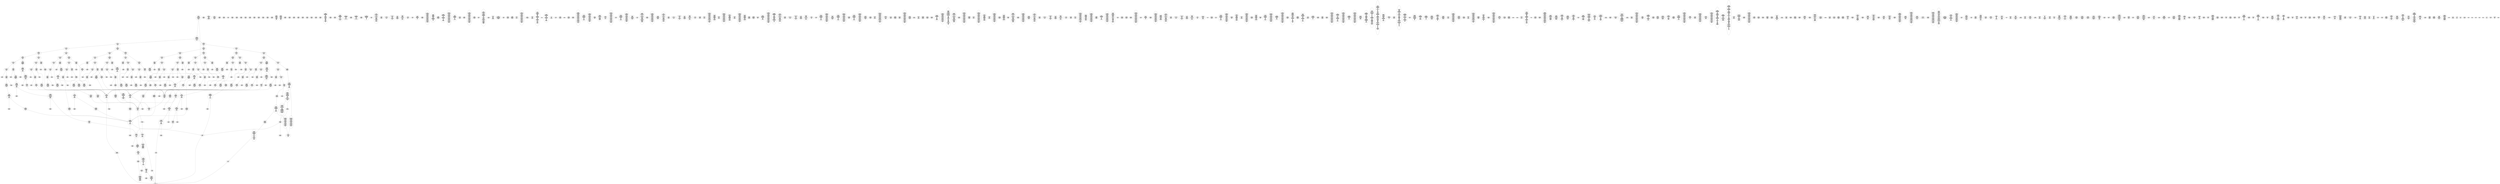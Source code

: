 /* Generated by GvGen v.1.0 (https://www.github.com/stricaud/gvgen) */

digraph G {
compound=true;
   node1 [label="[anywhere]"];
   node2 [label="# 0x0
PUSHX Data
PUSHX Data
MSTORE
PUSHX LogicData
CALLDATASIZE
LT
PUSHX Data
JUMPI
"];
   node3 [label="# 0xd
PUSHX Data
CALLDATALOAD
PUSHX BitData
SHR
PUSHX LogicData
GT
PUSHX Data
JUMPI
"];
   node4 [label="# 0x1e
PUSHX LogicData
GT
PUSHX Data
JUMPI
"];
   node5 [label="# 0x29
PUSHX LogicData
GT
PUSHX Data
JUMPI
"];
   node6 [label="# 0x34
PUSHX LogicData
GT
PUSHX Data
JUMPI
"];
   node7 [label="# 0x3f
PUSHX LogicData
EQ
PUSHX Data
JUMPI
"];
   node8 [label="# 0x4a
PUSHX LogicData
EQ
PUSHX Data
JUMPI
"];
   node9 [label="# 0x55
PUSHX LogicData
EQ
PUSHX Data
JUMPI
"];
   node10 [label="# 0x60
PUSHX Data
REVERT
"];
   node11 [label="# 0x64
JUMPDEST
PUSHX LogicData
EQ
PUSHX Data
JUMPI
"];
   node12 [label="# 0x70
PUSHX LogicData
EQ
PUSHX Data
JUMPI
"];
   node13 [label="# 0x7b
PUSHX LogicData
EQ
PUSHX Data
JUMPI
"];
   node14 [label="# 0x86
PUSHX Data
REVERT
"];
   node15 [label="# 0x8a
JUMPDEST
PUSHX LogicData
GT
PUSHX Data
JUMPI
"];
   node16 [label="# 0x96
PUSHX LogicData
EQ
PUSHX Data
JUMPI
"];
   node17 [label="# 0xa1
PUSHX LogicData
EQ
PUSHX Data
JUMPI
"];
   node18 [label="# 0xac
PUSHX LogicData
EQ
PUSHX Data
JUMPI
"];
   node19 [label="# 0xb7
PUSHX Data
REVERT
"];
   node20 [label="# 0xbb
JUMPDEST
PUSHX LogicData
EQ
PUSHX Data
JUMPI
"];
   node21 [label="# 0xc7
PUSHX LogicData
EQ
PUSHX Data
JUMPI
"];
   node22 [label="# 0xd2
PUSHX LogicData
EQ
PUSHX Data
JUMPI
"];
   node23 [label="# 0xdd
PUSHX Data
REVERT
"];
   node24 [label="# 0xe1
JUMPDEST
PUSHX LogicData
GT
PUSHX Data
JUMPI
"];
   node25 [label="# 0xed
PUSHX LogicData
GT
PUSHX Data
JUMPI
"];
   node26 [label="# 0xf8
PUSHX LogicData
EQ
PUSHX Data
JUMPI
"];
   node27 [label="# 0x103
PUSHX LogicData
EQ
PUSHX Data
JUMPI
"];
   node28 [label="# 0x10e
PUSHX LogicData
EQ
PUSHX Data
JUMPI
"];
   node29 [label="# 0x119
PUSHX Data
REVERT
"];
   node30 [label="# 0x11d
JUMPDEST
PUSHX LogicData
EQ
PUSHX Data
JUMPI
"];
   node31 [label="# 0x129
PUSHX LogicData
EQ
PUSHX Data
JUMPI
"];
   node32 [label="# 0x134
PUSHX LogicData
EQ
PUSHX Data
JUMPI
"];
   node33 [label="# 0x13f
PUSHX Data
REVERT
"];
   node34 [label="# 0x143
JUMPDEST
PUSHX LogicData
GT
PUSHX Data
JUMPI
"];
   node35 [label="# 0x14f
PUSHX LogicData
EQ
PUSHX Data
JUMPI
"];
   node36 [label="# 0x15a
PUSHX LogicData
EQ
PUSHX Data
JUMPI
"];
   node37 [label="# 0x165
PUSHX LogicData
EQ
PUSHX Data
JUMPI
"];
   node38 [label="# 0x170
PUSHX Data
REVERT
"];
   node39 [label="# 0x174
JUMPDEST
PUSHX LogicData
EQ
PUSHX Data
JUMPI
"];
   node40 [label="# 0x180
PUSHX LogicData
EQ
PUSHX Data
JUMPI
"];
   node41 [label="# 0x18b
PUSHX Data
REVERT
"];
   node42 [label="# 0x18f
JUMPDEST
PUSHX LogicData
GT
PUSHX Data
JUMPI
"];
   node43 [label="# 0x19b
PUSHX LogicData
GT
PUSHX Data
JUMPI
"];
   node44 [label="# 0x1a6
PUSHX LogicData
GT
PUSHX Data
JUMPI
"];
   node45 [label="# 0x1b1
PUSHX LogicData
EQ
PUSHX Data
JUMPI
"];
   node46 [label="# 0x1bc
PUSHX LogicData
EQ
PUSHX Data
JUMPI
"];
   node47 [label="# 0x1c7
PUSHX LogicData
EQ
PUSHX Data
JUMPI
"];
   node48 [label="# 0x1d2
PUSHX Data
REVERT
"];
   node49 [label="# 0x1d6
JUMPDEST
PUSHX LogicData
EQ
PUSHX Data
JUMPI
"];
   node50 [label="# 0x1e2
PUSHX LogicData
EQ
PUSHX Data
JUMPI
"];
   node51 [label="# 0x1ed
PUSHX LogicData
EQ
PUSHX Data
JUMPI
"];
   node52 [label="# 0x1f8
PUSHX Data
REVERT
"];
   node53 [label="# 0x1fc
JUMPDEST
PUSHX LogicData
GT
PUSHX Data
JUMPI
"];
   node54 [label="# 0x208
PUSHX LogicData
EQ
PUSHX Data
JUMPI
"];
   node55 [label="# 0x213
PUSHX LogicData
EQ
PUSHX Data
JUMPI
"];
   node56 [label="# 0x21e
PUSHX LogicData
EQ
PUSHX Data
JUMPI
"];
   node57 [label="# 0x229
PUSHX Data
REVERT
"];
   node58 [label="# 0x22d
JUMPDEST
PUSHX LogicData
EQ
PUSHX Data
JUMPI
"];
   node59 [label="# 0x239
PUSHX LogicData
EQ
PUSHX Data
JUMPI
"];
   node60 [label="# 0x244
PUSHX Data
REVERT
"];
   node61 [label="# 0x248
JUMPDEST
PUSHX LogicData
GT
PUSHX Data
JUMPI
"];
   node62 [label="# 0x254
PUSHX LogicData
GT
PUSHX Data
JUMPI
"];
   node63 [label="# 0x25f
PUSHX LogicData
EQ
PUSHX Data
JUMPI
"];
   node64 [label="# 0x26a
PUSHX LogicData
EQ
PUSHX Data
JUMPI
"];
   node65 [label="# 0x275
PUSHX LogicData
EQ
PUSHX Data
JUMPI
"];
   node66 [label="# 0x280
PUSHX Data
REVERT
"];
   node67 [label="# 0x284
JUMPDEST
PUSHX LogicData
EQ
PUSHX Data
JUMPI
"];
   node68 [label="# 0x290
PUSHX LogicData
EQ
PUSHX Data
JUMPI
"];
   node69 [label="# 0x29b
PUSHX LogicData
EQ
PUSHX Data
JUMPI
"];
   node70 [label="# 0x2a6
PUSHX Data
REVERT
"];
   node71 [label="# 0x2aa
JUMPDEST
PUSHX LogicData
GT
PUSHX Data
JUMPI
"];
   node72 [label="# 0x2b6
PUSHX LogicData
EQ
PUSHX Data
JUMPI
"];
   node73 [label="# 0x2c1
PUSHX LogicData
EQ
PUSHX Data
JUMPI
"];
   node74 [label="# 0x2cc
PUSHX LogicData
EQ
PUSHX Data
JUMPI
"];
   node75 [label="# 0x2d7
PUSHX Data
REVERT
"];
   node76 [label="# 0x2db
JUMPDEST
PUSHX LogicData
EQ
PUSHX Data
JUMPI
"];
   node77 [label="# 0x2e7
PUSHX LogicData
EQ
PUSHX Data
JUMPI
"];
   node78 [label="# 0x2f2
JUMPDEST
PUSHX Data
REVERT
"];
   node79 [label="# 0x2f7
JUMPDEST
CALLVALUE
ISZERO
PUSHX Data
JUMPI
"];
   node80 [label="# 0x2ff
PUSHX Data
REVERT
"];
   node81 [label="# 0x303
JUMPDEST
PUSHX Data
PUSHX Data
CALLDATASIZE
PUSHX Data
PUSHX Data
JUMP
"];
   node82 [label="# 0x312
JUMPDEST
PUSHX Data
JUMP
"];
   node83 [label="# 0x317
JUMPDEST
PUSHX MemData
MLOAD
ISZERO
ISZERO
MSTORE
PUSHX ArithData
ADD
"];
   node84 [label="# 0x323
JUMPDEST
PUSHX MemData
MLOAD
SUB
RETURN
"];
   node85 [label="# 0x32c
JUMPDEST
CALLVALUE
ISZERO
PUSHX Data
JUMPI
"];
   node86 [label="# 0x334
PUSHX Data
REVERT
"];
   node87 [label="# 0x338
JUMPDEST
PUSHX Data
PUSHX Data
JUMP
"];
   node88 [label="# 0x341
JUMPDEST
PUSHX MemData
MLOAD
PUSHX Data
PUSHX Data
JUMP
"];
   node89 [label="# 0x34e
JUMPDEST
CALLVALUE
ISZERO
PUSHX Data
JUMPI
"];
   node90 [label="# 0x356
PUSHX Data
REVERT
"];
   node91 [label="# 0x35a
JUMPDEST
PUSHX Data
PUSHX Data
CALLDATASIZE
PUSHX Data
PUSHX Data
JUMP
"];
   node92 [label="# 0x369
JUMPDEST
PUSHX Data
JUMP
"];
   node93 [label="# 0x36e
JUMPDEST
PUSHX MemData
MLOAD
PUSHX ArithData
PUSHX BitData
PUSHX BitData
SHL
SUB
AND
MSTORE
PUSHX ArithData
ADD
PUSHX Data
JUMP
"];
   node94 [label="# 0x386
JUMPDEST
CALLVALUE
ISZERO
PUSHX Data
JUMPI
"];
   node95 [label="# 0x38e
PUSHX Data
REVERT
"];
   node96 [label="# 0x392
JUMPDEST
PUSHX Data
PUSHX Data
CALLDATASIZE
PUSHX Data
PUSHX Data
JUMP
"];
   node97 [label="# 0x3a1
JUMPDEST
PUSHX Data
JUMP
"];
   node98 [label="# 0x3a6
JUMPDEST
STOP
"];
   node99 [label="# 0x3a8
JUMPDEST
CALLVALUE
ISZERO
PUSHX Data
JUMPI
"];
   node100 [label="# 0x3b0
PUSHX Data
REVERT
"];
   node101 [label="# 0x3b4
JUMPDEST
PUSHX Data
PUSHX StorData
SLOAD
JUMP
"];
   node102 [label="# 0x3be
JUMPDEST
PUSHX MemData
MLOAD
MSTORE
PUSHX ArithData
ADD
PUSHX Data
JUMP
"];
   node103 [label="# 0x3cc
JUMPDEST
CALLVALUE
ISZERO
PUSHX Data
JUMPI
"];
   node104 [label="# 0x3d4
PUSHX Data
REVERT
"];
   node105 [label="# 0x3d8
JUMPDEST
PUSHX Data
PUSHX StorData
SLOAD
JUMP
"];
   node106 [label="# 0x3e2
JUMPDEST
CALLVALUE
ISZERO
PUSHX Data
JUMPI
"];
   node107 [label="# 0x3ea
PUSHX Data
REVERT
"];
   node108 [label="# 0x3ee
JUMPDEST
PUSHX StorData
SLOAD
PUSHX Data
JUMP
"];
   node109 [label="# 0x3f7
JUMPDEST
CALLVALUE
ISZERO
PUSHX Data
JUMPI
"];
   node110 [label="# 0x3ff
PUSHX Data
REVERT
"];
   node111 [label="# 0x403
JUMPDEST
PUSHX Data
PUSHX Data
CALLDATASIZE
PUSHX Data
PUSHX Data
JUMP
"];
   node112 [label="# 0x412
JUMPDEST
PUSHX Data
JUMP
"];
   node113 [label="# 0x417
JUMPDEST
CALLVALUE
ISZERO
PUSHX Data
JUMPI
"];
   node114 [label="# 0x41f
PUSHX Data
REVERT
"];
   node115 [label="# 0x423
JUMPDEST
PUSHX Data
PUSHX Data
CALLDATASIZE
PUSHX Data
PUSHX Data
JUMP
"];
   node116 [label="# 0x432
JUMPDEST
PUSHX Data
JUMP
"];
   node117 [label="# 0x437
JUMPDEST
CALLVALUE
ISZERO
PUSHX Data
JUMPI
"];
   node118 [label="# 0x43f
PUSHX Data
REVERT
"];
   node119 [label="# 0x443
JUMPDEST
PUSHX Data
PUSHX Data
CALLDATASIZE
PUSHX Data
PUSHX Data
JUMP
"];
   node120 [label="# 0x452
JUMPDEST
PUSHX Data
JUMP
"];
   node121 [label="# 0x457
JUMPDEST
CALLVALUE
ISZERO
PUSHX Data
JUMPI
"];
   node122 [label="# 0x45f
PUSHX Data
REVERT
"];
   node123 [label="# 0x463
JUMPDEST
PUSHX Data
PUSHX Data
CALLDATASIZE
PUSHX Data
PUSHX Data
JUMP
"];
   node124 [label="# 0x472
JUMPDEST
PUSHX Data
JUMP
"];
   node125 [label="# 0x477
JUMPDEST
CALLVALUE
ISZERO
PUSHX Data
JUMPI
"];
   node126 [label="# 0x47f
PUSHX Data
REVERT
"];
   node127 [label="# 0x483
JUMPDEST
PUSHX Data
PUSHX Data
CALLDATASIZE
PUSHX Data
PUSHX Data
JUMP
"];
   node128 [label="# 0x492
JUMPDEST
PUSHX Data
JUMP
"];
   node129 [label="# 0x497
JUMPDEST
CALLVALUE
ISZERO
PUSHX Data
JUMPI
"];
   node130 [label="# 0x49f
PUSHX Data
REVERT
"];
   node131 [label="# 0x4a3
JUMPDEST
PUSHX Data
PUSHX StorData
SLOAD
JUMP
"];
   node132 [label="# 0x4ad
JUMPDEST
CALLVALUE
ISZERO
PUSHX Data
JUMPI
"];
   node133 [label="# 0x4b5
PUSHX Data
REVERT
"];
   node134 [label="# 0x4b9
JUMPDEST
PUSHX Data
PUSHX Data
CALLDATASIZE
PUSHX Data
PUSHX Data
JUMP
"];
   node135 [label="# 0x4c8
JUMPDEST
PUSHX Data
JUMP
"];
   node136 [label="# 0x4cd
JUMPDEST
CALLVALUE
ISZERO
PUSHX Data
JUMPI
"];
   node137 [label="# 0x4d5
PUSHX Data
REVERT
"];
   node138 [label="# 0x4d9
JUMPDEST
PUSHX Data
PUSHX Data
CALLDATASIZE
PUSHX Data
PUSHX Data
JUMP
"];
   node139 [label="# 0x4e8
JUMPDEST
PUSHX Data
JUMP
"];
   node140 [label="# 0x4ed
JUMPDEST
CALLVALUE
ISZERO
PUSHX Data
JUMPI
"];
   node141 [label="# 0x4f5
PUSHX Data
REVERT
"];
   node142 [label="# 0x4f9
JUMPDEST
PUSHX Data
PUSHX StorData
SLOAD
JUMP
"];
   node143 [label="# 0x503
JUMPDEST
PUSHX Data
PUSHX Data
CALLDATASIZE
PUSHX Data
PUSHX Data
JUMP
"];
   node144 [label="# 0x511
JUMPDEST
PUSHX Data
JUMP
"];
   node145 [label="# 0x516
JUMPDEST
CALLVALUE
ISZERO
PUSHX Data
JUMPI
"];
   node146 [label="# 0x51e
PUSHX Data
REVERT
"];
   node147 [label="# 0x522
JUMPDEST
PUSHX Data
PUSHX Data
CALLDATASIZE
PUSHX Data
PUSHX Data
JUMP
"];
   node148 [label="# 0x531
JUMPDEST
PUSHX Data
JUMP
"];
   node149 [label="# 0x536
JUMPDEST
CALLVALUE
ISZERO
PUSHX Data
JUMPI
"];
   node150 [label="# 0x53e
PUSHX Data
REVERT
"];
   node151 [label="# 0x542
JUMPDEST
PUSHX Data
PUSHX StorData
SLOAD
JUMP
"];
   node152 [label="# 0x54c
JUMPDEST
PUSHX Data
PUSHX Data
JUMP
"];
   node153 [label="# 0x554
JUMPDEST
CALLVALUE
ISZERO
PUSHX Data
JUMPI
"];
   node154 [label="# 0x55c
PUSHX Data
REVERT
"];
   node155 [label="# 0x560
JUMPDEST
PUSHX Data
PUSHX Data
CALLDATASIZE
PUSHX Data
PUSHX Data
JUMP
"];
   node156 [label="# 0x56f
JUMPDEST
PUSHX Data
JUMP
"];
   node157 [label="# 0x574
JUMPDEST
CALLVALUE
ISZERO
PUSHX Data
JUMPI
"];
   node158 [label="# 0x57c
PUSHX Data
REVERT
"];
   node159 [label="# 0x580
JUMPDEST
PUSHX Data
PUSHX Data
JUMP
"];
   node160 [label="# 0x589
JUMPDEST
CALLVALUE
ISZERO
PUSHX Data
JUMPI
"];
   node161 [label="# 0x591
PUSHX Data
REVERT
"];
   node162 [label="# 0x595
JUMPDEST
PUSHX Data
PUSHX StorData
SLOAD
JUMP
"];
   node163 [label="# 0x59f
JUMPDEST
CALLVALUE
ISZERO
PUSHX Data
JUMPI
"];
   node164 [label="# 0x5a7
PUSHX Data
REVERT
"];
   node165 [label="# 0x5ab
JUMPDEST
PUSHX Data
PUSHX Data
JUMP
"];
   node166 [label="# 0x5b4
JUMPDEST
CALLVALUE
ISZERO
PUSHX Data
JUMPI
"];
   node167 [label="# 0x5bc
PUSHX Data
REVERT
"];
   node168 [label="# 0x5c0
JUMPDEST
PUSHX Data
PUSHX Data
CALLDATASIZE
PUSHX Data
PUSHX Data
JUMP
"];
   node169 [label="# 0x5cf
JUMPDEST
PUSHX Data
PUSHX Data
MSTORE
PUSHX Data
MSTORE
PUSHX Data
SHA3
SLOAD
JUMP
"];
   node170 [label="# 0x5e1
JUMPDEST
CALLVALUE
ISZERO
PUSHX Data
JUMPI
"];
   node171 [label="# 0x5e9
PUSHX Data
REVERT
"];
   node172 [label="# 0x5ed
JUMPDEST
PUSHX Data
PUSHX Data
CALLDATASIZE
PUSHX Data
PUSHX Data
JUMP
"];
   node173 [label="# 0x5fc
JUMPDEST
PUSHX Data
PUSHX Data
MSTORE
PUSHX Data
MSTORE
PUSHX Data
SHA3
SLOAD
JUMP
"];
   node174 [label="# 0x60e
JUMPDEST
CALLVALUE
ISZERO
PUSHX Data
JUMPI
"];
   node175 [label="# 0x616
PUSHX Data
REVERT
"];
   node176 [label="# 0x61a
JUMPDEST
PUSHX Data
PUSHX Data
CALLDATASIZE
PUSHX Data
PUSHX Data
JUMP
"];
   node177 [label="# 0x629
JUMPDEST
PUSHX Data
JUMP
"];
   node178 [label="# 0x62e
JUMPDEST
CALLVALUE
ISZERO
PUSHX Data
JUMPI
"];
   node179 [label="# 0x636
PUSHX Data
REVERT
"];
   node180 [label="# 0x63a
JUMPDEST
PUSHX StorData
SLOAD
PUSHX ArithData
PUSHX BitData
PUSHX BitData
SHL
SUB
AND
PUSHX Data
JUMP
"];
   node181 [label="# 0x64c
JUMPDEST
CALLVALUE
ISZERO
PUSHX Data
JUMPI
"];
   node182 [label="# 0x654
PUSHX Data
REVERT
"];
   node183 [label="# 0x658
JUMPDEST
PUSHX Data
PUSHX Data
CALLDATASIZE
PUSHX Data
PUSHX Data
JUMP
"];
   node184 [label="# 0x667
JUMPDEST
PUSHX Data
JUMP
"];
   node185 [label="# 0x66c
JUMPDEST
CALLVALUE
ISZERO
PUSHX Data
JUMPI
"];
   node186 [label="# 0x674
PUSHX Data
REVERT
"];
   node187 [label="# 0x678
JUMPDEST
PUSHX Data
PUSHX Data
JUMP
"];
   node188 [label="# 0x681
JUMPDEST
CALLVALUE
ISZERO
PUSHX Data
JUMPI
"];
   node189 [label="# 0x689
PUSHX Data
REVERT
"];
   node190 [label="# 0x68d
JUMPDEST
PUSHX Data
PUSHX Data
CALLDATASIZE
PUSHX Data
PUSHX Data
JUMP
"];
   node191 [label="# 0x69c
JUMPDEST
PUSHX Data
JUMP
"];
   node192 [label="# 0x6a1
JUMPDEST
CALLVALUE
ISZERO
PUSHX Data
JUMPI
"];
   node193 [label="# 0x6a9
PUSHX Data
REVERT
"];
   node194 [label="# 0x6ad
JUMPDEST
PUSHX Data
PUSHX StorData
SLOAD
JUMP
"];
   node195 [label="# 0x6b7
JUMPDEST
CALLVALUE
ISZERO
PUSHX Data
JUMPI
"];
   node196 [label="# 0x6bf
PUSHX Data
REVERT
"];
   node197 [label="# 0x6c3
JUMPDEST
PUSHX Data
PUSHX Data
CALLDATASIZE
PUSHX Data
PUSHX Data
JUMP
"];
   node198 [label="# 0x6d2
JUMPDEST
PUSHX Data
JUMP
"];
   node199 [label="# 0x6d7
JUMPDEST
PUSHX Data
PUSHX Data
CALLDATASIZE
PUSHX Data
PUSHX Data
JUMP
"];
   node200 [label="# 0x6e5
JUMPDEST
PUSHX Data
JUMP
"];
   node201 [label="# 0x6ea
JUMPDEST
CALLVALUE
ISZERO
PUSHX Data
JUMPI
"];
   node202 [label="# 0x6f2
PUSHX Data
REVERT
"];
   node203 [label="# 0x6f6
JUMPDEST
PUSHX Data
PUSHX Data
CALLDATASIZE
PUSHX Data
PUSHX Data
JUMP
"];
   node204 [label="# 0x705
JUMPDEST
PUSHX Data
JUMP
"];
   node205 [label="# 0x70a
JUMPDEST
CALLVALUE
ISZERO
PUSHX Data
JUMPI
"];
   node206 [label="# 0x712
PUSHX Data
REVERT
"];
   node207 [label="# 0x716
JUMPDEST
PUSHX Data
PUSHX Data
CALLDATASIZE
PUSHX Data
PUSHX Data
JUMP
"];
   node208 [label="# 0x725
JUMPDEST
PUSHX Data
JUMP
"];
   node209 [label="# 0x72a
JUMPDEST
CALLVALUE
ISZERO
PUSHX Data
JUMPI
"];
   node210 [label="# 0x732
PUSHX Data
REVERT
"];
   node211 [label="# 0x736
JUMPDEST
PUSHX Data
PUSHX Data
JUMP
"];
   node212 [label="# 0x73f
JUMPDEST
CALLVALUE
ISZERO
PUSHX Data
JUMPI
"];
   node213 [label="# 0x747
PUSHX Data
REVERT
"];
   node214 [label="# 0x74b
JUMPDEST
PUSHX Data
PUSHX Data
CALLDATASIZE
PUSHX Data
PUSHX Data
JUMP
"];
   node215 [label="# 0x75a
JUMPDEST
PUSHX Data
JUMP
"];
   node216 [label="# 0x75f
JUMPDEST
CALLVALUE
ISZERO
PUSHX Data
JUMPI
"];
   node217 [label="# 0x767
PUSHX Data
REVERT
"];
   node218 [label="# 0x76b
JUMPDEST
PUSHX Data
PUSHX StorData
SLOAD
JUMP
"];
   node219 [label="# 0x775
JUMPDEST
CALLVALUE
ISZERO
PUSHX Data
JUMPI
"];
   node220 [label="# 0x77d
PUSHX Data
REVERT
"];
   node221 [label="# 0x781
JUMPDEST
PUSHX Data
PUSHX StorData
SLOAD
JUMP
"];
   node222 [label="# 0x78b
JUMPDEST
CALLVALUE
ISZERO
PUSHX Data
JUMPI
"];
   node223 [label="# 0x793
PUSHX Data
REVERT
"];
   node224 [label="# 0x797
JUMPDEST
PUSHX Data
PUSHX Data
JUMP
"];
   node225 [label="# 0x7a0
JUMPDEST
CALLVALUE
ISZERO
PUSHX Data
JUMPI
"];
   node226 [label="# 0x7a8
PUSHX Data
REVERT
"];
   node227 [label="# 0x7ac
JUMPDEST
PUSHX Data
PUSHX Data
CALLDATASIZE
PUSHX Data
PUSHX Data
JUMP
"];
   node228 [label="# 0x7bb
JUMPDEST
PUSHX Data
JUMP
"];
   node229 [label="# 0x7c0
JUMPDEST
CALLVALUE
ISZERO
PUSHX Data
JUMPI
"];
   node230 [label="# 0x7c8
PUSHX Data
REVERT
"];
   node231 [label="# 0x7cc
JUMPDEST
PUSHX Data
PUSHX Data
CALLDATASIZE
PUSHX Data
PUSHX Data
JUMP
"];
   node232 [label="# 0x7db
JUMPDEST
PUSHX ArithData
PUSHX BitData
PUSHX BitData
SHL
SUB
AND
PUSHX Data
MSTORE
PUSHX Data
PUSHX Data
MSTORE
PUSHX Data
SHA3
AND
MSTORE
MSTORE
SHA3
SLOAD
PUSHX BitData
AND
JUMP
"];
   node233 [label="# 0x809
JUMPDEST
PUSHX Data
PUSHX Data
CALLDATASIZE
PUSHX Data
PUSHX Data
JUMP
"];
   node234 [label="# 0x817
JUMPDEST
PUSHX Data
JUMP
"];
   node235 [label="# 0x81c
JUMPDEST
CALLVALUE
ISZERO
PUSHX Data
JUMPI
"];
   node236 [label="# 0x824
PUSHX Data
REVERT
"];
   node237 [label="# 0x828
JUMPDEST
PUSHX Data
PUSHX Data
CALLDATASIZE
PUSHX Data
PUSHX Data
JUMP
"];
   node238 [label="# 0x837
JUMPDEST
PUSHX Data
JUMP
"];
   node239 [label="# 0x83c
JUMPDEST
PUSHX Data
PUSHX ArithData
PUSHX BitData
PUSHX BitData
SHL
SUB
NOT
AND
PUSHX LogicData
EQ
PUSHX Data
JUMPI
"];
   node240 [label="# 0x871
PUSHX ArithData
PUSHX BitData
PUSHX BitData
SHL
SUB
NOT
AND
PUSHX LogicData
EQ
"];
   node241 [label="# 0x89f
JUMPDEST
PUSHX Data
JUMPI
"];
   node242 [label="# 0x8a5
PUSHX ArithData
PUSHX BitData
PUSHX BitData
SHL
SUB
NOT
AND
PUSHX LogicData
EQ
"];
   node243 [label="# 0x8d3
JUMPDEST
PUSHX Data
JUMPI
"];
   node244 [label="# 0x8d9
PUSHX LogicData
PUSHX ArithData
PUSHX BitData
PUSHX BitData
SHL
SUB
NOT
AND
EQ
"];
   node245 [label="# 0x907
JUMPDEST
JUMP
"];
   node246 [label="# 0x90d
JUMPDEST
PUSHX Data
PUSHX StorData
SLOAD
PUSHX Data
PUSHX Data
JUMP
"];
   node247 [label="# 0x91c
JUMPDEST
PUSHX ArithData
ADD
PUSHX ArithData
DIV
MUL
PUSHX ArithData
ADD
PUSHX MemData
MLOAD
ADD
PUSHX Data
MSTORE
MSTORE
PUSHX ArithData
ADD
SLOAD
PUSHX Data
PUSHX Data
JUMP
"];
   node248 [label="# 0x948
JUMPDEST
ISZERO
PUSHX Data
JUMPI
"];
   node249 [label="# 0x94f
PUSHX LogicData
LT
PUSHX Data
JUMPI
"];
   node250 [label="# 0x957
PUSHX ArithData
SLOAD
DIV
MUL
MSTORE
PUSHX ArithData
ADD
PUSHX Data
JUMP
"];
   node251 [label="# 0x96a
JUMPDEST
ADD
PUSHX Data
MSTORE
PUSHX Data
PUSHX Data
SHA3
"];
   node252 [label="# 0x978
JUMPDEST
SLOAD
MSTORE
PUSHX ArithData
ADD
PUSHX ArithData
ADD
GT
PUSHX Data
JUMPI
"];
   node253 [label="# 0x98c
SUB
PUSHX BitData
AND
ADD
"];
   node254 [label="# 0x995
JUMPDEST
JUMP
"];
   node255 [label="# 0x99f
JUMPDEST
PUSHX Data
PUSHX Data
PUSHX StorData
SLOAD
GT
JUMP
"];
   node256 [label="# 0x9ac
JUMPDEST
PUSHX Data
JUMPI
"];
   node257 [label="# 0x9b1
PUSHX MemData
MLOAD
PUSHX BitData
PUSHX BitData
SHL
MSTORE
PUSHX Data
PUSHX ArithData
ADD
MSTORE
PUSHX Data
PUSHX ArithData
ADD
MSTORE
PUSHX Data
PUSHX ArithData
ADD
MSTORE
PUSHX Data
PUSHX ArithData
ADD
MSTORE
PUSHX ArithData
ADD
"];
   node258 [label="# 0xa1a
JUMPDEST
PUSHX MemData
MLOAD
SUB
REVERT
"];
   node259 [label="# 0xa23
JUMPDEST
PUSHX Data
MSTORE
PUSHX Data
PUSHX Data
MSTORE
PUSHX Data
SHA3
SLOAD
PUSHX ArithData
PUSHX BitData
PUSHX BitData
SHL
SUB
AND
JUMP
"];
   node260 [label="# 0xa3f
JUMPDEST
PUSHX Data
PUSHX Data
PUSHX Data
JUMP
"];
   node261 [label="# 0xa4a
JUMPDEST
PUSHX ArithData
PUSHX BitData
PUSHX BitData
SHL
SUB
AND
PUSHX ArithData
PUSHX BitData
PUSHX BitData
SHL
SUB
AND
EQ
ISZERO
PUSHX Data
JUMPI
"];
   node262 [label="# 0xa67
PUSHX MemData
MLOAD
PUSHX BitData
PUSHX BitData
SHL
MSTORE
PUSHX Data
PUSHX ArithData
ADD
MSTORE
PUSHX Data
PUSHX ArithData
ADD
MSTORE
PUSHX Data
PUSHX ArithData
ADD
MSTORE
PUSHX Data
PUSHX ArithData
ADD
MSTORE
PUSHX ArithData
ADD
PUSHX Data
JUMP
"];
   node263 [label="# 0xad4
JUMPDEST
CALLER
PUSHX ArithData
PUSHX BitData
PUSHX BitData
SHL
SUB
AND
EQ
PUSHX Data
JUMPI
"];
   node264 [label="# 0xae6
PUSHX Data
CALLER
PUSHX Data
JUMP
"];
   node265 [label="# 0xaf0
JUMPDEST
PUSHX Data
JUMPI
"];
   node266 [label="# 0xaf5
PUSHX MemData
MLOAD
PUSHX BitData
PUSHX BitData
SHL
MSTORE
PUSHX Data
PUSHX ArithData
ADD
MSTORE
PUSHX Data
PUSHX ArithData
ADD
MSTORE
PUSHX Data
PUSHX ArithData
ADD
MSTORE
PUSHX Data
PUSHX ArithData
ADD
MSTORE
PUSHX ArithData
ADD
PUSHX Data
JUMP
"];
   node267 [label="# 0xb62
JUMPDEST
PUSHX Data
PUSHX Data
JUMP
"];
   node268 [label="# 0xb6d
JUMPDEST
JUMP
"];
   node269 [label="# 0xb72
JUMPDEST
PUSHX StorData
SLOAD
PUSHX MemData
MLOAD
PUSHX Data
MSTORE
PUSHX ArithData
PUSHX BitData
PUSHX BitData
SHL
SUB
AND
PUSHX ArithData
ADD
MSTORE
AND
PUSHX Data
PUSHX ArithData
ADD
PUSHX Data
PUSHX MemData
MLOAD
SUB
PUSHX Data
EXTCODESIZE
ISZERO
ISZERO
PUSHX Data
JUMPI
"];
   node270 [label="# 0xbce
PUSHX Data
REVERT
"];
   node271 [label="# 0xbd2
JUMPDEST
GAS
CALL
ISZERO
ISZERO
PUSHX Data
JUMPI
"];
   node272 [label="# 0xbdd
RETURNDATASIZE
PUSHX Data
RETURNDATACOPY
RETURNDATASIZE
PUSHX Data
REVERT
"];
   node273 [label="# 0xbe6
JUMPDEST
JUMP
"];
   node274 [label="# 0xbed
JUMPDEST
PUSHX Data
PUSHX Data
JUMP
"];
   node275 [label="# 0xbf8
JUMPDEST
PUSHX Data
PUSHX Data
PUSHX Data
JUMP
"];
   node276 [label="# 0xc03
JUMPDEST
LT
PUSHX Data
JUMPI
"];
   node277 [label="# 0xc0a
PUSHX MemData
MLOAD
PUSHX BitData
PUSHX BitData
SHL
MSTORE
PUSHX Data
PUSHX ArithData
ADD
MSTORE
PUSHX Data
PUSHX ArithData
ADD
MSTORE
PUSHX Data
PUSHX ArithData
ADD
MSTORE
PUSHX Data
PUSHX ArithData
ADD
MSTORE
PUSHX ArithData
ADD
PUSHX Data
JUMP
"];
   node278 [label="# 0xc77
JUMPDEST
PUSHX StorData
SLOAD
"];
   node279 [label="# 0xc7f
JUMPDEST
LT
ISZERO
PUSHX Data
JUMPI
"];
   node280 [label="# 0xc88
PUSHX Data
MSTORE
PUSHX Data
PUSHX ArithData
MSTORE
PUSHX Data
SHA3
MLOAD
ADD
MSTORE
SLOAD
PUSHX ArithData
PUSHX BitData
PUSHX BitData
SHL
SUB
AND
MSTORE
PUSHX BitData
PUSHX BitData
SHL
DIV
PUSHX BitData
AND
ADD
MSTORE
ISZERO
PUSHX Data
JUMPI
"];
   node281 [label="# 0xcce
MLOAD
"];
   node282 [label="# 0xcd2
JUMPDEST
PUSHX ArithData
PUSHX BitData
PUSHX BitData
SHL
SUB
AND
PUSHX ArithData
PUSHX BitData
PUSHX BitData
SHL
SUB
AND
EQ
ISZERO
PUSHX Data
JUMPI
"];
   node283 [label="# 0xced
EQ
ISZERO
PUSHX Data
JUMPI
"];
   node284 [label="# 0xcf5
PUSHX Data
JUMP
"];
   node285 [label="# 0xd00
JUMPDEST
PUSHX Data
PUSHX Data
JUMP
"];
   node286 [label="# 0xd0a
JUMPDEST
"];
   node287 [label="# 0xd0e
JUMPDEST
PUSHX Data
PUSHX Data
JUMP
"];
   node288 [label="# 0xd19
JUMPDEST
PUSHX Data
JUMP
"];
   node289 [label="# 0xd21
JUMPDEST
PUSHX MemData
MLOAD
PUSHX BitData
PUSHX BitData
SHL
MSTORE
PUSHX Data
PUSHX ArithData
ADD
MSTORE
PUSHX Data
PUSHX ArithData
ADD
MSTORE
PUSHX Data
PUSHX ArithData
ADD
MSTORE
PUSHX Data
PUSHX ArithData
ADD
MSTORE
PUSHX ArithData
ADD
PUSHX Data
JUMP
"];
   node290 [label="# 0xd90
JUMPDEST
PUSHX StorData
SLOAD
PUSHX ArithData
PUSHX BitData
PUSHX BitData
SHL
SUB
AND
CALLER
EQ
PUSHX Data
JUMPI
"];
   node291 [label="# 0xda3
PUSHX MemData
MLOAD
PUSHX BitData
PUSHX BitData
SHL
MSTORE
PUSHX Data
PUSHX ArithData
ADD
MSTORE
PUSHX ArithData
ADD
MSTORE
PUSHX Data
PUSHX ArithData
ADD
MSTORE
PUSHX ArithData
ADD
PUSHX Data
JUMP
"];
   node292 [label="# 0xdea
JUMPDEST
PUSHX Data
SSTORE
JUMP
"];
   node293 [label="# 0xdef
JUMPDEST
PUSHX Data
PUSHX MemData
MLOAD
PUSHX ArithData
ADD
PUSHX Data
MSTORE
PUSHX Data
MSTORE
PUSHX Data
JUMP
"];
   node294 [label="# 0xe0a
JUMPDEST
PUSHX StorData
SLOAD
LT
PUSHX Data
JUMPI
"];
   node295 [label="# 0xe15
PUSHX MemData
MLOAD
PUSHX BitData
PUSHX BitData
SHL
MSTORE
PUSHX Data
PUSHX ArithData
ADD
MSTORE
PUSHX Data
PUSHX ArithData
ADD
MSTORE
PUSHX Data
PUSHX ArithData
ADD
MSTORE
PUSHX Data
PUSHX ArithData
ADD
MSTORE
PUSHX ArithData
ADD
PUSHX Data
JUMP
"];
   node296 [label="# 0xe82
JUMPDEST
JUMP
"];
   node297 [label="# 0xe86
JUMPDEST
PUSHX StorData
SLOAD
PUSHX ArithData
PUSHX BitData
PUSHX BitData
SHL
SUB
AND
CALLER
EQ
PUSHX Data
JUMPI
"];
   node298 [label="# 0xe99
PUSHX MemData
MLOAD
PUSHX BitData
PUSHX BitData
SHL
MSTORE
PUSHX Data
PUSHX ArithData
ADD
MSTORE
PUSHX ArithData
ADD
MSTORE
PUSHX Data
PUSHX ArithData
ADD
MSTORE
PUSHX ArithData
ADD
PUSHX Data
JUMP
"];
   node299 [label="# 0xee0
JUMPDEST
MLOAD
PUSHX Data
PUSHX Data
PUSHX ArithData
ADD
PUSHX Data
JUMP
"];
   node300 [label="# 0xef3
JUMPDEST
JUMP
"];
   node301 [label="# 0xef7
JUMPDEST
PUSHX Data
PUSHX ArithData
ADD
PUSHX ArithData
DIV
MUL
PUSHX ArithData
ADD
PUSHX MemData
MLOAD
ADD
PUSHX Data
MSTORE
MSTORE
PUSHX ArithData
ADD
CALLDATACOPY
PUSHX Data
ADD
MSTORE
PUSHX Data
JUMP
"];
   node302 [label="# 0xf37
JUMPDEST
PUSHX Data
JUMPI
"];
   node303 [label="# 0xf3c
PUSHX MemData
MLOAD
PUSHX BitData
PUSHX BitData
SHL
MSTORE
PUSHX Data
PUSHX ArithData
ADD
MSTORE
PUSHX Data
PUSHX ArithData
ADD
MSTORE
PUSHX Data
PUSHX ArithData
ADD
MSTORE
PUSHX ArithData
ADD
PUSHX Data
JUMP
"];
   node304 [label="# 0xf83
JUMPDEST
PUSHX Data
PUSHX StorData
SLOAD
PUSHX Data
PUSHX Data
JUMP
"];
   node305 [label="# 0xf94
JUMPDEST
PUSHX ArithData
ADD
PUSHX ArithData
DIV
MUL
PUSHX ArithData
ADD
PUSHX MemData
MLOAD
ADD
PUSHX Data
MSTORE
MSTORE
PUSHX ArithData
ADD
SLOAD
PUSHX Data
PUSHX Data
JUMP
"];
   node306 [label="# 0xfc0
JUMPDEST
ISZERO
PUSHX Data
JUMPI
"];
   node307 [label="# 0xfc7
PUSHX LogicData
LT
PUSHX Data
JUMPI
"];
   node308 [label="# 0xfcf
PUSHX ArithData
SLOAD
DIV
MUL
MSTORE
PUSHX ArithData
ADD
PUSHX Data
JUMP
"];
   node309 [label="# 0xfe2
JUMPDEST
ADD
PUSHX Data
MSTORE
PUSHX Data
PUSHX Data
SHA3
"];
   node310 [label="# 0xff0
JUMPDEST
SLOAD
MSTORE
PUSHX ArithData
ADD
PUSHX ArithData
ADD
GT
PUSHX Data
JUMPI
"];
   node311 [label="# 0x1004
SUB
PUSHX BitData
AND
ADD
"];
   node312 [label="# 0x100d
JUMPDEST
CALLER
PUSHX Data
JUMP
"];
   node313 [label="# 0x1019
JUMPDEST
EQ
PUSHX Data
JUMPI
"];
   node314 [label="# 0x101f
PUSHX MemData
MLOAD
PUSHX BitData
PUSHX BitData
SHL
MSTORE
PUSHX Data
PUSHX ArithData
ADD
MSTORE
PUSHX Data
PUSHX ArithData
ADD
MSTORE
PUSHX BitData
PUSHX BitData
SHL
PUSHX ArithData
ADD
MSTORE
PUSHX ArithData
ADD
PUSHX Data
JUMP
"];
   node315 [label="# 0x1056
JUMPDEST
CALLER
PUSHX Data
MSTORE
PUSHX Data
PUSHX Data
MSTORE
PUSHX Data
SHA3
SLOAD
PUSHX Data
PUSHX Data
JUMP
"];
   node316 [label="# 0x1073
JUMPDEST
GT
ISZERO
PUSHX Data
JUMPI
"];
   node317 [label="# 0x107a
PUSHX MemData
MLOAD
PUSHX BitData
PUSHX BitData
SHL
MSTORE
PUSHX Data
PUSHX ArithData
ADD
MSTORE
PUSHX Data
PUSHX ArithData
ADD
MSTORE
PUSHX Data
PUSHX ArithData
ADD
MSTORE
PUSHX ArithData
ADD
PUSHX Data
JUMP
"];
   node318 [label="# 0x10c1
JUMPDEST
PUSHX StorData
SLOAD
CALLER
PUSHX Data
MSTORE
PUSHX Data
PUSHX Data
MSTORE
PUSHX Data
SHA3
SLOAD
PUSHX Data
PUSHX Data
JUMP
"];
   node319 [label="# 0x10df
JUMPDEST
GT
ISZERO
PUSHX Data
JUMPI
"];
   node320 [label="# 0x10e6
PUSHX MemData
MLOAD
PUSHX BitData
PUSHX BitData
SHL
MSTORE
PUSHX Data
PUSHX ArithData
ADD
MSTORE
PUSHX Data
PUSHX ArithData
ADD
MSTORE
PUSHX Data
PUSHX ArithData
ADD
MSTORE
PUSHX ArithData
ADD
PUSHX Data
JUMP
"];
   node321 [label="# 0x112d
JUMPDEST
CALLER
PUSHX Data
MSTORE
PUSHX Data
PUSHX Data
MSTORE
PUSHX Data
SHA3
SLOAD
PUSHX Data
PUSHX Data
JUMP
"];
   node322 [label="# 0x114c
JUMPDEST
SSTORE
PUSHX Data
PUSHX Data
JUMP
"];
   node323 [label="# 0x115b
JUMPDEST
PUSHX Data
PUSHX Data
PUSHX Data
JUMP
"];
   node324 [label="# 0x1166
JUMPDEST
MLOAD
JUMP
"];
   node325 [label="# 0x116d
JUMPDEST
PUSHX StorData
SLOAD
PUSHX ArithData
PUSHX BitData
PUSHX BitData
SHL
SUB
AND
CALLER
EQ
PUSHX Data
JUMPI
"];
   node326 [label="# 0x1180
PUSHX MemData
MLOAD
PUSHX BitData
PUSHX BitData
SHL
MSTORE
PUSHX Data
PUSHX ArithData
ADD
MSTORE
PUSHX ArithData
ADD
MSTORE
PUSHX Data
PUSHX ArithData
ADD
MSTORE
PUSHX ArithData
ADD
PUSHX Data
JUMP
"];
   node327 [label="# 0x11c7
JUMPDEST
PUSHX StorData
SLOAD
PUSHX MemData
MLOAD
PUSHX Data
PUSHX ArithData
PUSHX BitData
PUSHX BitData
SHL
SUB
AND
SELFBALANCE
GAS
CALL
RETURNDATASIZE
PUSHX LogicData
EQ
PUSHX Data
JUMPI
"];
   node328 [label="# 0x11f3
PUSHX MemData
MLOAD
PUSHX BitData
NOT
PUSHX ArithData
RETURNDATASIZE
ADD
AND
ADD
PUSHX Data
MSTORE
RETURNDATASIZE
MSTORE
RETURNDATASIZE
PUSHX Data
PUSHX ArithData
ADD
RETURNDATACOPY
PUSHX Data
JUMP
"];
   node329 [label="# 0x1214
JUMPDEST
PUSHX Data
"];
   node330 [label="# 0x1219
JUMPDEST
PUSHX Data
JUMPI
"];
   node331 [label="# 0x1223
PUSHX Data
REVERT
"];
   node332 [label="# 0x1227
JUMPDEST
JUMP
"];
   node333 [label="# 0x122a
JUMPDEST
PUSHX Data
PUSHX ArithData
PUSHX BitData
PUSHX BitData
SHL
SUB
AND
PUSHX Data
JUMPI
"];
   node334 [label="# 0x123b
PUSHX MemData
MLOAD
PUSHX BitData
PUSHX BitData
SHL
MSTORE
PUSHX Data
PUSHX ArithData
ADD
MSTORE
PUSHX Data
PUSHX ArithData
ADD
MSTORE
PUSHX Data
PUSHX ArithData
ADD
MSTORE
PUSHX Data
PUSHX ArithData
ADD
MSTORE
PUSHX ArithData
ADD
PUSHX Data
JUMP
"];
   node335 [label="# 0x12a8
JUMPDEST
PUSHX ArithData
PUSHX BitData
PUSHX BitData
SHL
SUB
AND
PUSHX Data
MSTORE
PUSHX Data
PUSHX Data
MSTORE
PUSHX Data
SHA3
SLOAD
PUSHX ArithData
PUSHX BitData
PUSHX BitData
SHL
SUB
AND
JUMP
"];
   node336 [label="# 0x12cd
JUMPDEST
PUSHX StorData
SLOAD
PUSHX ArithData
PUSHX BitData
PUSHX BitData
SHL
SUB
AND
CALLER
EQ
PUSHX Data
JUMPI
"];
   node337 [label="# 0x12e0
PUSHX MemData
MLOAD
PUSHX BitData
PUSHX BitData
SHL
MSTORE
PUSHX Data
PUSHX ArithData
ADD
MSTORE
PUSHX ArithData
ADD
MSTORE
PUSHX Data
PUSHX ArithData
ADD
MSTORE
PUSHX ArithData
ADD
PUSHX Data
JUMP
"];
   node338 [label="# 0x1327
JUMPDEST
PUSHX Data
PUSHX Data
PUSHX Data
JUMP
"];
   node339 [label="# 0x1331
JUMPDEST
JUMP
"];
   node340 [label="# 0x1333
JUMPDEST
PUSHX StorData
SLOAD
PUSHX Data
PUSHX Data
JUMP
"];
   node341 [label="# 0x1340
JUMPDEST
PUSHX ArithData
ADD
PUSHX ArithData
DIV
MUL
PUSHX ArithData
ADD
PUSHX MemData
MLOAD
ADD
PUSHX Data
MSTORE
MSTORE
PUSHX ArithData
ADD
SLOAD
PUSHX Data
PUSHX Data
JUMP
"];
   node342 [label="# 0x136c
JUMPDEST
ISZERO
PUSHX Data
JUMPI
"];
   node343 [label="# 0x1373
PUSHX LogicData
LT
PUSHX Data
JUMPI
"];
   node344 [label="# 0x137b
PUSHX ArithData
SLOAD
DIV
MUL
MSTORE
PUSHX ArithData
ADD
PUSHX Data
JUMP
"];
   node345 [label="# 0x138e
JUMPDEST
ADD
PUSHX Data
MSTORE
PUSHX Data
PUSHX Data
SHA3
"];
   node346 [label="# 0x139c
JUMPDEST
SLOAD
MSTORE
PUSHX ArithData
ADD
PUSHX ArithData
ADD
GT
PUSHX Data
JUMPI
"];
   node347 [label="# 0x13b0
SUB
PUSHX BitData
AND
ADD
"];
   node348 [label="# 0x13b9
JUMPDEST
JUMP
"];
   node349 [label="# 0x13c1
JUMPDEST
PUSHX StorData
SLOAD
PUSHX ArithData
PUSHX BitData
PUSHX BitData
SHL
SUB
AND
CALLER
EQ
PUSHX Data
JUMPI
"];
   node350 [label="# 0x13d4
PUSHX MemData
MLOAD
PUSHX BitData
PUSHX BitData
SHL
MSTORE
PUSHX Data
PUSHX ArithData
ADD
MSTORE
PUSHX ArithData
ADD
MSTORE
PUSHX Data
PUSHX ArithData
ADD
MSTORE
PUSHX ArithData
ADD
PUSHX Data
JUMP
"];
   node351 [label="# 0x141b
JUMPDEST
MLOAD
PUSHX Data
PUSHX Data
PUSHX ArithData
ADD
PUSHX Data
JUMP
"];
   node352 [label="# 0x142e
JUMPDEST
PUSHX StorData
SLOAD
PUSHX ArithData
PUSHX BitData
PUSHX BitData
SHL
SUB
AND
CALLER
EQ
PUSHX Data
JUMPI
"];
   node353 [label="# 0x1441
PUSHX MemData
MLOAD
PUSHX BitData
PUSHX BitData
SHL
MSTORE
PUSHX Data
PUSHX ArithData
ADD
MSTORE
PUSHX ArithData
ADD
MSTORE
PUSHX Data
PUSHX ArithData
ADD
MSTORE
PUSHX ArithData
ADD
PUSHX Data
JUMP
"];
   node354 [label="# 0x1488
JUMPDEST
PUSHX Data
SSTORE
JUMP
"];
   node355 [label="# 0x148d
JUMPDEST
PUSHX Data
PUSHX StorData
SLOAD
PUSHX Data
PUSHX Data
JUMP
"];
   node356 [label="# 0x149c
JUMPDEST
PUSHX StorData
SLOAD
PUSHX ArithData
PUSHX BitData
PUSHX BitData
SHL
SUB
AND
CALLER
EQ
PUSHX Data
JUMPI
"];
   node357 [label="# 0x14af
PUSHX MemData
MLOAD
PUSHX BitData
PUSHX BitData
SHL
MSTORE
PUSHX Data
PUSHX ArithData
ADD
MSTORE
PUSHX ArithData
ADD
MSTORE
PUSHX Data
PUSHX ArithData
ADD
MSTORE
PUSHX ArithData
ADD
PUSHX Data
JUMP
"];
   node358 [label="# 0x14f6
JUMPDEST
PUSHX StorData
SLOAD
PUSHX Data
PUSHX StorData
SLOAD
JUMP
"];
   node359 [label="# 0x1503
JUMPDEST
PUSHX Data
PUSHX Data
JUMP
"];
   node360 [label="# 0x150d
JUMPDEST
GT
ISZERO
PUSHX Data
JUMPI
"];
   node361 [label="# 0x1514
PUSHX MemData
MLOAD
PUSHX BitData
PUSHX BitData
SHL
MSTORE
PUSHX Data
PUSHX ArithData
ADD
MSTORE
PUSHX Data
PUSHX ArithData
ADD
MSTORE
PUSHX BitData
PUSHX BitData
SHL
PUSHX ArithData
ADD
MSTORE
PUSHX ArithData
ADD
PUSHX Data
JUMP
"];
   node362 [label="# 0x1547
JUMPDEST
PUSHX LogicData
LT
ISZERO
PUSHX Data
JUMPI
"];
   node363 [label="# 0x1570
PUSHX Data
CALLER
PUSHX Data
JUMP
"];
   node364 [label="# 0x1579
JUMPDEST
PUSHX Data
PUSHX Data
PUSHX Data
JUMP
"];
   node365 [label="# 0x15a3
JUMPDEST
ISZERO
PUSHX Data
JUMPI
"];
   node366 [label="# 0x15a9
PUSHX MemData
MLOAD
PUSHX BitData
PUSHX BitData
SHL
MSTORE
PUSHX Data
PUSHX ArithData
ADD
MSTORE
PUSHX Data
PUSHX ArithData
ADD
MSTORE
PUSHX Data
PUSHX ArithData
ADD
MSTORE
PUSHX Data
PUSHX ArithData
ADD
MSTORE
PUSHX ArithData
ADD
PUSHX Data
JUMP
"];
   node367 [label="# 0x1616
JUMPDEST
PUSHX Data
PUSHX Data
PUSHX Data
PUSHX Data
JUMP
"];
   node368 [label="# 0x1642
JUMPDEST
PUSHX Data
"];
   node369 [label="# 0x1647
JUMPDEST
LT
ISZERO
PUSHX Data
JUMPI
"];
   node370 [label="# 0x1650
PUSHX Data
CALLER
PUSHX Data
PUSHX Data
JUMP
"];
   node371 [label="# 0x1679
JUMPDEST
PUSHX Data
PUSHX Data
JUMP
"];
   node372 [label="# 0x1683
JUMPDEST
PUSHX Data
JUMP
"];
   node373 [label="# 0x168b
JUMPDEST
PUSHX ArithData
PUSHX BitData
PUSHX BitData
SHL
SUB
AND
CALLER
EQ
ISZERO
PUSHX Data
JUMPI
"];
   node374 [label="# 0x169d
PUSHX MemData
MLOAD
PUSHX BitData
PUSHX BitData
SHL
MSTORE
PUSHX Data
PUSHX ArithData
ADD
MSTORE
PUSHX Data
PUSHX ArithData
ADD
MSTORE
PUSHX Data
PUSHX ArithData
ADD
MSTORE
PUSHX ArithData
ADD
PUSHX Data
JUMP
"];
   node375 [label="# 0x16e4
JUMPDEST
CALLER
PUSHX Data
MSTORE
PUSHX Data
PUSHX ArithData
MSTORE
PUSHX MemData
SHA3
PUSHX ArithData
PUSHX BitData
PUSHX BitData
SHL
SUB
AND
MSTORE
MSTORE
SHA3
SLOAD
PUSHX BitData
NOT
AND
ISZERO
ISZERO
OR
SSTORE
MLOAD
MSTORE
PUSHX Data
ADD
PUSHX MemData
MLOAD
SUB
LOGX
JUMP
"];
   node376 [label="# 0x1750
JUMPDEST
PUSHX Data
PUSHX ArithData
ADD
PUSHX ArithData
DIV
MUL
PUSHX ArithData
ADD
PUSHX MemData
MLOAD
ADD
PUSHX Data
MSTORE
MSTORE
PUSHX ArithData
ADD
CALLDATACOPY
PUSHX Data
ADD
MSTORE
PUSHX Data
JUMP
"];
   node377 [label="# 0x1790
JUMPDEST
PUSHX Data
JUMPI
"];
   node378 [label="# 0x1795
PUSHX MemData
MLOAD
PUSHX BitData
PUSHX BitData
SHL
MSTORE
PUSHX Data
PUSHX ArithData
ADD
MSTORE
PUSHX Data
PUSHX ArithData
ADD
MSTORE
PUSHX Data
PUSHX ArithData
ADD
MSTORE
PUSHX Data
PUSHX ArithData
ADD
MSTORE
PUSHX ArithData
ADD
PUSHX Data
JUMP
"];
   node379 [label="# 0x1802
JUMPDEST
PUSHX Data
CALLER
PUSHX Data
JUMP
"];
   node380 [label="# 0x180c
JUMPDEST
EQ
PUSHX Data
JUMPI
"];
   node381 [label="# 0x1812
PUSHX MemData
MLOAD
PUSHX BitData
PUSHX BitData
SHL
MSTORE
PUSHX Data
PUSHX ArithData
ADD
MSTORE
PUSHX Data
PUSHX ArithData
ADD
MSTORE
PUSHX Data
PUSHX ArithData
ADD
MSTORE
PUSHX Data
PUSHX ArithData
ADD
MSTORE
PUSHX ArithData
ADD
PUSHX Data
JUMP
"];
   node382 [label="# 0x187f
JUMPDEST
PUSHX StorData
SLOAD
CALLER
PUSHX Data
MSTORE
PUSHX Data
PUSHX Data
MSTORE
PUSHX Data
SHA3
SLOAD
PUSHX Data
PUSHX Data
JUMP
"];
   node383 [label="# 0x189d
JUMPDEST
GT
ISZERO
PUSHX Data
JUMPI
"];
   node384 [label="# 0x18a4
PUSHX MemData
MLOAD
PUSHX BitData
PUSHX BitData
SHL
MSTORE
PUSHX Data
PUSHX ArithData
ADD
MSTORE
PUSHX Data
PUSHX ArithData
ADD
MSTORE
PUSHX Data
PUSHX ArithData
ADD
MSTORE
PUSHX ArithData
ADD
PUSHX Data
JUMP
"];
   node385 [label="# 0x18eb
JUMPDEST
PUSHX Data
PUSHX Data
JUMP
"];
   node386 [label="# 0x18f4
JUMPDEST
CALLER
PUSHX Data
MSTORE
PUSHX Data
PUSHX Data
MSTORE
PUSHX Data
SHA3
SLOAD
PUSHX Data
PUSHX Data
JUMP
"];
   node387 [label="# 0x1913
JUMPDEST
SSTORE
JUMP
"];
   node388 [label="# 0x191e
JUMPDEST
PUSHX Data
PUSHX ArithData
ADD
PUSHX ArithData
DIV
MUL
PUSHX ArithData
ADD
PUSHX MemData
MLOAD
ADD
PUSHX Data
MSTORE
MSTORE
PUSHX ArithData
ADD
CALLDATACOPY
PUSHX Data
ADD
MSTORE
PUSHX Data
JUMP
"];
   node389 [label="# 0x195e
JUMPDEST
PUSHX Data
JUMPI
"];
   node390 [label="# 0x1963
PUSHX MemData
MLOAD
PUSHX BitData
PUSHX BitData
SHL
MSTORE
PUSHX Data
PUSHX ArithData
ADD
MSTORE
PUSHX Data
PUSHX ArithData
ADD
MSTORE
PUSHX Data
PUSHX ArithData
ADD
MSTORE
PUSHX ArithData
ADD
PUSHX Data
JUMP
"];
   node391 [label="# 0x19aa
JUMPDEST
PUSHX Data
PUSHX StorData
SLOAD
PUSHX Data
PUSHX Data
JUMP
"];
   node392 [label="# 0x19bb
JUMPDEST
PUSHX ArithData
ADD
PUSHX ArithData
DIV
MUL
PUSHX ArithData
ADD
PUSHX MemData
MLOAD
ADD
PUSHX Data
MSTORE
MSTORE
PUSHX ArithData
ADD
SLOAD
PUSHX Data
PUSHX Data
JUMP
"];
   node393 [label="# 0x19e7
JUMPDEST
ISZERO
PUSHX Data
JUMPI
"];
   node394 [label="# 0x19ee
PUSHX LogicData
LT
PUSHX Data
JUMPI
"];
   node395 [label="# 0x19f6
PUSHX ArithData
SLOAD
DIV
MUL
MSTORE
PUSHX ArithData
ADD
PUSHX Data
JUMP
"];
   node396 [label="# 0x1a09
JUMPDEST
ADD
PUSHX Data
MSTORE
PUSHX Data
PUSHX Data
SHA3
"];
   node397 [label="# 0x1a17
JUMPDEST
SLOAD
MSTORE
PUSHX ArithData
ADD
PUSHX ArithData
ADD
GT
PUSHX Data
JUMPI
"];
   node398 [label="# 0x1a2b
SUB
PUSHX BitData
AND
ADD
"];
   node399 [label="# 0x1a34
JUMPDEST
CALLER
PUSHX Data
JUMP
"];
   node400 [label="# 0x1a41
JUMPDEST
EQ
PUSHX Data
JUMPI
"];
   node401 [label="# 0x1a47
PUSHX MemData
MLOAD
PUSHX BitData
PUSHX BitData
SHL
MSTORE
PUSHX Data
PUSHX ArithData
ADD
MSTORE
PUSHX Data
PUSHX ArithData
ADD
MSTORE
PUSHX BitData
PUSHX BitData
SHL
PUSHX ArithData
ADD
MSTORE
PUSHX ArithData
ADD
PUSHX Data
JUMP
"];
   node402 [label="# 0x1a7e
JUMPDEST
PUSHX Data
MSTORE
PUSHX Data
PUSHX Data
MSTORE
PUSHX Data
SHA3
SLOAD
PUSHX BitData
AND
ISZERO
PUSHX Data
JUMPI
"];
   node403 [label="# 0x1a96
PUSHX MemData
MLOAD
PUSHX BitData
PUSHX BitData
SHL
MSTORE
PUSHX Data
PUSHX ArithData
ADD
MSTORE
PUSHX Data
PUSHX ArithData
ADD
MSTORE
PUSHX Data
PUSHX ArithData
ADD
MSTORE
PUSHX ArithData
ADD
PUSHX Data
JUMP
"];
   node404 [label="# 0x1add
JUMPDEST
CALLER
PUSHX Data
PUSHX Data
JUMP
"];
   node405 [label="# 0x1ae7
JUMPDEST
PUSHX ArithData
PUSHX BitData
PUSHX BitData
SHL
SUB
AND
EQ
PUSHX Data
JUMPI
"];
   node406 [label="# 0x1af6
PUSHX MemData
MLOAD
PUSHX BitData
PUSHX BitData
SHL
MSTORE
PUSHX Data
PUSHX ArithData
ADD
MSTORE
PUSHX Data
PUSHX ArithData
ADD
MSTORE
PUSHX Data
PUSHX ArithData
ADD
MSTORE
PUSHX ArithData
ADD
PUSHX Data
JUMP
"];
   node407 [label="# 0x1b3d
JUMPDEST
PUSHX Data
MSTORE
PUSHX Data
PUSHX ArithData
MSTORE
PUSHX Data
SHA3
SLOAD
PUSHX BitData
NOT
AND
PUSHX BitData
OR
SSTORE
MSTORE
PUSHX Data
MSTORE
SHA3
MLOAD
PUSHX Data
ADD
PUSHX Data
JUMP
"];
   node408 [label="# 0x1b71
JUMPDEST
JUMP
"];
   node409 [label="# 0x1b7a
JUMPDEST
PUSHX Data
PUSHX Data
JUMP
"];
   node410 [label="# 0x1b85
JUMPDEST
PUSHX Data
PUSHX Data
JUMP
"];
   node411 [label="# 0x1b91
JUMPDEST
PUSHX Data
JUMPI
"];
   node412 [label="# 0x1b96
PUSHX MemData
MLOAD
PUSHX BitData
PUSHX BitData
SHL
MSTORE
PUSHX Data
PUSHX ArithData
ADD
MSTORE
PUSHX Data
PUSHX ArithData
ADD
MSTORE
PUSHX Data
PUSHX ArithData
ADD
MSTORE
PUSHX Data
PUSHX ArithData
ADD
MSTORE
PUSHX ArithData
ADD
PUSHX Data
JUMP
"];
   node413 [label="# 0x1c03
JUMPDEST
JUMP
"];
   node414 [label="# 0x1c09
JUMPDEST
PUSHX StorData
SLOAD
PUSHX Data
PUSHX Data
JUMP
"];
   node415 [label="# 0x1c16
JUMPDEST
PUSHX Data
PUSHX Data
PUSHX StorData
SLOAD
GT
JUMP
"];
   node416 [label="# 0x1c23
JUMPDEST
PUSHX Data
JUMPI
"];
   node417 [label="# 0x1c28
PUSHX MemData
MLOAD
PUSHX BitData
PUSHX BitData
SHL
MSTORE
PUSHX Data
PUSHX ArithData
ADD
MSTORE
PUSHX Data
PUSHX ArithData
ADD
MSTORE
PUSHX Data
PUSHX ArithData
ADD
MSTORE
PUSHX ArithData
ADD
PUSHX Data
JUMP
"];
   node418 [label="# 0x1c6f
JUMPDEST
PUSHX Data
MSTORE
PUSHX Data
PUSHX Data
MSTORE
PUSHX Data
SHA3
SLOAD
PUSHX Data
PUSHX Data
JUMP
"];
   node419 [label="# 0x1c88
JUMPDEST
PUSHX ArithData
ADD
PUSHX ArithData
DIV
MUL
PUSHX ArithData
ADD
PUSHX MemData
MLOAD
ADD
PUSHX Data
MSTORE
MSTORE
PUSHX ArithData
ADD
SLOAD
PUSHX Data
PUSHX Data
JUMP
"];
   node420 [label="# 0x1cb4
JUMPDEST
ISZERO
PUSHX Data
JUMPI
"];
   node421 [label="# 0x1cbb
PUSHX LogicData
LT
PUSHX Data
JUMPI
"];
   node422 [label="# 0x1cc3
PUSHX ArithData
SLOAD
DIV
MUL
MSTORE
PUSHX ArithData
ADD
PUSHX Data
JUMP
"];
   node423 [label="# 0x1cd6
JUMPDEST
ADD
PUSHX Data
MSTORE
PUSHX Data
PUSHX Data
SHA3
"];
   node424 [label="# 0x1ce4
JUMPDEST
SLOAD
MSTORE
PUSHX ArithData
ADD
PUSHX ArithData
ADD
GT
PUSHX Data
JUMPI
"];
   node425 [label="# 0x1cf8
SUB
PUSHX BitData
AND
ADD
"];
   node426 [label="# 0x1d01
JUMPDEST
PUSHX LogicData
MLOAD
GT
ISZERO
PUSHX Data
JUMPI
"];
   node427 [label="# 0x1d13
JUMP
"];
   node428 [label="# 0x1d18
JUMPDEST
PUSHX Data
PUSHX Data
JUMP
"];
   node429 [label="# 0x1d21
JUMPDEST
JUMP
"];
   node430 [label="# 0x1d28
JUMPDEST
PUSHX StorData
SLOAD
PUSHX Data
PUSHX Data
JUMP
"];
   node431 [label="# 0x1d35
JUMPDEST
PUSHX StorData
SLOAD
PUSHX ArithData
PUSHX BitData
PUSHX BitData
SHL
SUB
AND
CALLER
EQ
PUSHX Data
JUMPI
"];
   node432 [label="# 0x1d48
PUSHX MemData
MLOAD
PUSHX BitData
PUSHX BitData
SHL
MSTORE
PUSHX Data
PUSHX ArithData
ADD
MSTORE
PUSHX ArithData
ADD
MSTORE
PUSHX Data
PUSHX ArithData
ADD
MSTORE
PUSHX ArithData
ADD
PUSHX Data
JUMP
"];
   node433 [label="# 0x1d8f
JUMPDEST
PUSHX Data
SSTORE
JUMP
"];
   node434 [label="# 0x1d94
JUMPDEST
PUSHX StorData
SLOAD
CALLER
PUSHX Data
MSTORE
PUSHX Data
PUSHX Data
MSTORE
PUSHX Data
SHA3
SLOAD
PUSHX Data
PUSHX Data
JUMP
"];
   node435 [label="# 0x1db2
JUMPDEST
GT
ISZERO
PUSHX Data
JUMPI
"];
   node436 [label="# 0x1db9
PUSHX MemData
MLOAD
PUSHX BitData
PUSHX BitData
SHL
MSTORE
PUSHX Data
PUSHX ArithData
ADD
MSTORE
PUSHX Data
PUSHX ArithData
ADD
MSTORE
PUSHX Data
PUSHX ArithData
ADD
MSTORE
PUSHX ArithData
ADD
PUSHX Data
JUMP
"];
   node437 [label="# 0x1e00
JUMPDEST
PUSHX Data
PUSHX Data
JUMP
"];
   node438 [label="# 0x1e09
JUMPDEST
CALLER
PUSHX Data
MSTORE
PUSHX Data
PUSHX Data
MSTORE
PUSHX Data
SHA3
SLOAD
PUSHX Data
PUSHX Data
JUMP
"];
   node439 [label="# 0x1e28
JUMPDEST
SSTORE
JUMP
"];
   node440 [label="# 0x1e30
JUMPDEST
PUSHX StorData
SLOAD
PUSHX ArithData
PUSHX BitData
PUSHX BitData
SHL
SUB
AND
CALLER
EQ
PUSHX Data
JUMPI
"];
   node441 [label="# 0x1e43
PUSHX MemData
MLOAD
PUSHX BitData
PUSHX BitData
SHL
MSTORE
PUSHX Data
PUSHX ArithData
ADD
MSTORE
PUSHX ArithData
ADD
MSTORE
PUSHX Data
PUSHX ArithData
ADD
MSTORE
PUSHX ArithData
ADD
PUSHX Data
JUMP
"];
   node442 [label="# 0x1e8a
JUMPDEST
PUSHX ArithData
PUSHX BitData
PUSHX BitData
SHL
SUB
AND
PUSHX Data
JUMPI
"];
   node443 [label="# 0x1e99
PUSHX MemData
MLOAD
PUSHX BitData
PUSHX BitData
SHL
MSTORE
PUSHX Data
PUSHX ArithData
ADD
MSTORE
PUSHX Data
PUSHX ArithData
ADD
MSTORE
PUSHX Data
PUSHX ArithData
ADD
MSTORE
PUSHX Data
PUSHX ArithData
ADD
MSTORE
PUSHX ArithData
ADD
PUSHX Data
JUMP
"];
   node444 [label="# 0x1f06
JUMPDEST
PUSHX Data
PUSHX Data
JUMP
"];
   node445 [label="# 0x1f0f
JUMPDEST
PUSHX Data
MSTORE
PUSHX Data
PUSHX Data
MSTORE
PUSHX MemData
SHA3
SLOAD
PUSHX BitData
NOT
AND
PUSHX ArithData
PUSHX BitData
PUSHX BitData
SHL
SUB
AND
OR
SSTORE
MLOAD
AND
PUSHX Data
LOGX
JUMP
"];
   node446 [label="# 0x1f78
JUMPDEST
PUSHX Data
PUSHX Data
PUSHX Data
JUMP
"];
   node447 [label="# 0x1f83
JUMPDEST
MLOAD
PUSHX Data
PUSHX ArithData
PUSHX BitData
PUSHX BitData
SHL
SUB
AND
CALLER
PUSHX ArithData
PUSHX BitData
PUSHX BitData
SHL
SUB
AND
EQ
PUSHX Data
JUMPI
"];
   node448 [label="# 0x1fa5
CALLER
PUSHX Data
PUSHX Data
JUMP
"];
   node449 [label="# 0x1faf
JUMPDEST
PUSHX ArithData
PUSHX BitData
PUSHX BitData
SHL
SUB
AND
EQ
"];
   node450 [label="# 0x1fba
JUMPDEST
PUSHX Data
JUMPI
"];
   node451 [label="# 0x1fc0
MLOAD
PUSHX Data
CALLER
PUSHX Data
JUMP
"];
   node452 [label="# 0x1fcc
JUMPDEST
PUSHX Data
JUMPI
"];
   node453 [label="# 0x1fd4
PUSHX MemData
MLOAD
PUSHX BitData
PUSHX BitData
SHL
MSTORE
PUSHX Data
PUSHX ArithData
ADD
MSTORE
PUSHX Data
PUSHX ArithData
ADD
MSTORE
PUSHX Data
PUSHX ArithData
ADD
MSTORE
PUSHX Data
PUSHX ArithData
ADD
MSTORE
PUSHX ArithData
ADD
PUSHX Data
JUMP
"];
   node454 [label="# 0x2041
JUMPDEST
PUSHX ArithData
PUSHX BitData
PUSHX BitData
SHL
SUB
AND
PUSHX ArithData
ADD
MLOAD
PUSHX ArithData
PUSHX BitData
PUSHX BitData
SHL
SUB
AND
EQ
PUSHX Data
JUMPI
"];
   node455 [label="# 0x205f
PUSHX MemData
MLOAD
PUSHX BitData
PUSHX BitData
SHL
MSTORE
PUSHX Data
PUSHX ArithData
ADD
MSTORE
PUSHX Data
PUSHX ArithData
ADD
MSTORE
PUSHX Data
PUSHX ArithData
ADD
MSTORE
PUSHX Data
PUSHX ArithData
ADD
MSTORE
PUSHX ArithData
ADD
PUSHX Data
JUMP
"];
   node456 [label="# 0x20cc
JUMPDEST
PUSHX ArithData
PUSHX BitData
PUSHX BitData
SHL
SUB
AND
PUSHX Data
JUMPI
"];
   node457 [label="# 0x20db
PUSHX MemData
MLOAD
PUSHX BitData
PUSHX BitData
SHL
MSTORE
PUSHX Data
PUSHX ArithData
ADD
MSTORE
PUSHX Data
PUSHX ArithData
ADD
MSTORE
PUSHX Data
PUSHX ArithData
ADD
MSTORE
PUSHX Data
PUSHX ArithData
ADD
MSTORE
PUSHX ArithData
ADD
PUSHX Data
JUMP
"];
   node458 [label="# 0x2148
JUMPDEST
PUSHX Data
PUSHX Data
PUSHX ArithData
ADD
MLOAD
PUSHX Data
JUMP
"];
   node459 [label="# 0x2158
JUMPDEST
PUSHX ArithData
PUSHX BitData
PUSHX BitData
SHL
SUB
AND
PUSHX Data
MSTORE
PUSHX Data
PUSHX Data
MSTORE
PUSHX Data
SHA3
SLOAD
PUSHX Data
PUSHX Data
PUSHX ArithData
PUSHX BitData
PUSHX BitData
SHL
SUB
AND
PUSHX Data
JUMP
"];
   node460 [label="# 0x218a
JUMPDEST
SLOAD
PUSHX ArithData
EXP
PUSHX ArithData
PUSHX BitData
PUSHX BitData
SHL
SUB
MUL
NOT
AND
AND
MUL
OR
SSTORE
PUSHX ArithData
PUSHX BitData
PUSHX BitData
SHL
SUB
AND
PUSHX Data
MSTORE
PUSHX Data
PUSHX Data
MSTORE
PUSHX Data
SHA3
SLOAD
PUSHX Data
PUSHX Data
AND
PUSHX Data
JUMP
"];
   node461 [label="# 0x21d6
JUMPDEST
SLOAD
PUSHX ArithData
PUSHX BitData
PUSHX BitData
SHL
SUB
AND
PUSHX ArithData
EXP
MUL
MUL
NOT
AND
OR
SSTORE
PUSHX Data
MLOAD
ADD
MSTORE
PUSHX ArithData
PUSHX BitData
PUSHX BitData
SHL
SUB
AND
MSTORE
PUSHX BitData
TIMESTAMP
AND
PUSHX ArithData
ADD
MSTORE
PUSHX Data
MSTORE
PUSHX Data
MSTORE
SHA3
MLOAD
SLOAD
MLOAD
AND
PUSHX BitData
PUSHX BitData
SHL
MUL
PUSHX ArithData
PUSHX BitData
PUSHX BitData
SHL
SUB
NOT
AND
AND
OR
OR
SSTORE
PUSHX Data
PUSHX Data
PUSHX Data
JUMP
"];
   node462 [label="# 0x225e
JUMPDEST
PUSHX Data
MSTORE
PUSHX Data
PUSHX Data
MSTORE
PUSHX Data
SHA3
SLOAD
PUSHX ArithData
PUSHX BitData
PUSHX BitData
SHL
SUB
AND
PUSHX Data
JUMPI
"];
   node463 [label="# 0x227e
PUSHX Data
PUSHX StorData
SLOAD
GT
JUMP
"];
   node464 [label="# 0x2288
JUMPDEST
ISZERO
PUSHX Data
JUMPI
"];
   node465 [label="# 0x228e
PUSHX Data
MLOAD
ADD
MSTORE
MLOAD
PUSHX ArithData
PUSHX BitData
PUSHX BitData
SHL
SUB
AND
MSTORE
PUSHX ArithData
ADD
MLOAD
PUSHX BitData
AND
ADD
MSTORE
PUSHX Data
MSTORE
PUSHX Data
MSTORE
SHA3
MLOAD
SLOAD
MLOAD
AND
PUSHX BitData
PUSHX BitData
SHL
MUL
PUSHX ArithData
PUSHX BitData
PUSHX BitData
SHL
SUB
NOT
AND
AND
OR
OR
SSTORE
"];
   node466 [label="# 0x22f0
JUMPDEST
PUSHX ArithData
PUSHX BitData
PUSHX BitData
SHL
SUB
AND
PUSHX ArithData
PUSHX BitData
PUSHX BitData
SHL
SUB
AND
PUSHX Data
PUSHX MemData
MLOAD
PUSHX MemData
MLOAD
SUB
LOGX
"];
   node467 [label="# 0x2332
JUMPDEST
JUMP
"];
   node468 [label="# 0x233a
JUMPDEST
PUSHX Data
PUSHX Data
PUSHX StorData
SLOAD
PUSHX ArithData
PUSHX BitData
PUSHX BitData
SHL
SUB
AND
JUMP
"];
   node469 [label="# 0x234e
JUMPDEST
PUSHX ArithData
PUSHX BitData
PUSHX BitData
SHL
SUB
AND
PUSHX Data
PUSHX Data
JUMP
"];
   node470 [label="# 0x2361
JUMPDEST
PUSHX ArithData
PUSHX BitData
PUSHX BitData
SHL
SUB
AND
EQ
JUMP
"];
   node471 [label="# 0x2372
JUMPDEST
PUSHX Data
PUSHX MemData
MLOAD
PUSHX ArithData
ADD
PUSHX Data
PUSHX Data
JUMP
"];
   node472 [label="# 0x2389
JUMPDEST
PUSHX MemData
MLOAD
PUSHX ArithData
SUB
SUB
MSTORE
PUSHX Data
MSTORE
MLOAD
PUSHX ArithData
ADD
SHA3
JUMP
"];
   node473 [label="# 0x23a8
JUMPDEST
CALLVALUE
PUSHX StorData
SLOAD
PUSHX Data
PUSHX Data
JUMP
"];
   node474 [label="# 0x23b7
JUMPDEST
EQ
PUSHX Data
JUMPI
"];
   node475 [label="# 0x23bd
PUSHX MemData
MLOAD
PUSHX BitData
PUSHX BitData
SHL
MSTORE
PUSHX Data
PUSHX ArithData
ADD
MSTORE
PUSHX Data
PUSHX ArithData
ADD
MSTORE
PUSHX Data
PUSHX ArithData
ADD
MSTORE
PUSHX ArithData
ADD
PUSHX Data
JUMP
"];
   node476 [label="# 0x2404
JUMPDEST
PUSHX StorData
SLOAD
PUSHX Data
PUSHX StorData
SLOAD
JUMP
"];
   node477 [label="# 0x2411
JUMPDEST
PUSHX Data
PUSHX Data
JUMP
"];
   node478 [label="# 0x241b
JUMPDEST
GT
ISZERO
PUSHX Data
JUMPI
"];
   node479 [label="# 0x2422
PUSHX MemData
MLOAD
PUSHX BitData
PUSHX BitData
SHL
MSTORE
PUSHX Data
PUSHX ArithData
ADD
MSTORE
PUSHX Data
PUSHX ArithData
ADD
MSTORE
PUSHX BitData
PUSHX BitData
SHL
PUSHX ArithData
ADD
MSTORE
PUSHX ArithData
ADD
PUSHX Data
JUMP
"];
   node480 [label="# 0x2455
JUMPDEST
PUSHX Data
CALLER
PUSHX Data
JUMP
"];
   node481 [label="# 0x245f
JUMPDEST
PUSHX Data
MLOAD
ADD
MSTORE
PUSHX Data
MSTORE
PUSHX ArithData
ADD
MSTORE
PUSHX Data
PUSHX StorData
SLOAD
GT
JUMP
"];
   node482 [label="# 0x247e
JUMPDEST
PUSHX Data
JUMPI
"];
   node483 [label="# 0x2483
PUSHX MemData
MLOAD
PUSHX BitData
PUSHX BitData
SHL
MSTORE
PUSHX Data
PUSHX ArithData
ADD
MSTORE
PUSHX Data
PUSHX ArithData
ADD
MSTORE
PUSHX Data
PUSHX ArithData
ADD
MSTORE
PUSHX Data
PUSHX ArithData
ADD
MSTORE
PUSHX ArithData
ADD
PUSHX Data
JUMP
"];
   node484 [label="# 0x24f0
JUMPDEST
PUSHX Data
PUSHX LogicData
LT
PUSHX Data
JUMPI
"];
   node485 [label="# 0x251a
PUSHX Data
PUSHX Data
PUSHX Data
JUMP
"];
   node486 [label="# 0x2543
JUMPDEST
PUSHX Data
PUSHX Data
PUSHX Data
JUMP
"];
   node487 [label="# 0x254e
JUMPDEST
"];
   node488 [label="# 0x2551
JUMPDEST
"];
   node489 [label="# 0x2553
JUMPDEST
LT
PUSHX Data
JUMPI
"];
   node490 [label="# 0x255b
PUSHX Data
MSTORE
PUSHX Data
PUSHX ArithData
MSTORE
PUSHX Data
SHA3
MLOAD
ADD
MSTORE
SLOAD
PUSHX ArithData
PUSHX BitData
PUSHX BitData
SHL
SUB
AND
MSTORE
PUSHX BitData
PUSHX BitData
SHL
DIV
PUSHX BitData
AND
ADD
MSTORE
ISZERO
PUSHX Data
JUMPI
"];
   node491 [label="# 0x25a1
JUMP
"];
   node492 [label="# 0x25a8
JUMPDEST
PUSHX Data
PUSHX Data
JUMP
"];
   node493 [label="# 0x25b3
JUMPDEST
PUSHX Data
JUMP
"];
   node494 [label="# 0x25bb
JUMPDEST
PUSHX MemData
MLOAD
PUSHX BitData
PUSHX BitData
SHL
MSTORE
PUSHX Data
PUSHX ArithData
ADD
MSTORE
PUSHX Data
PUSHX ArithData
ADD
MSTORE
PUSHX Data
PUSHX ArithData
ADD
MSTORE
PUSHX Data
PUSHX ArithData
ADD
MSTORE
PUSHX ArithData
ADD
PUSHX Data
JUMP
"];
   node495 [label="# 0x262a
JUMPDEST
PUSHX StorData
SLOAD
PUSHX ArithData
PUSHX BitData
PUSHX BitData
SHL
SUB
AND
PUSHX BitData
NOT
AND
OR
SSTORE
PUSHX MemData
MLOAD
AND
PUSHX Data
PUSHX Data
LOGX
JUMP
"];
   node496 [label="# 0x2689
JUMPDEST
PUSHX Data
PUSHX MemData
MLOAD
PUSHX ArithData
ADD
PUSHX Data
MSTORE
PUSHX Data
MSTORE
PUSHX Data
JUMP
"];
   node497 [label="# 0x26a3
JUMPDEST
PUSHX Data
PUSHX Data
PUSHX MemData
MLOAD
PUSHX ArithData
ADD
PUSHX Data
PUSHX Data
JUMP
"];
   node498 [label="# 0x26b9
JUMPDEST
PUSHX MemData
MLOAD
PUSHX ArithData
SUB
SUB
MSTORE
PUSHX Data
MSTORE
MLOAD
PUSHX ArithData
ADD
SHA3
JUMP
"];
   node499 [label="# 0x26d6
JUMPDEST
PUSHX Data
PUSHX MemData
MLOAD
PUSHX ArithData
ADD
PUSHX Data
PUSHX Data
JUMP
"];
   node500 [label="# 0x26ef
JUMPDEST
PUSHX MemData
MLOAD
PUSHX ArithData
SUB
SUB
MSTORE
PUSHX Data
MSTORE
MLOAD
PUSHX ArithData
ADD
SHA3
"];
   node501 [label="# 0x2708
JUMPDEST
JUMP
"];
   node502 [label="# 0x2710
JUMPDEST
PUSHX Data
PUSHX ArithData
PUSHX BitData
PUSHX BitData
SHL
SUB
AND
EXTCODESIZE
ISZERO
PUSHX Data
JUMPI
"];
   node503 [label="# 0x2723
PUSHX MemData
MLOAD
PUSHX BitData
PUSHX BitData
SHL
MSTORE
PUSHX ArithData
PUSHX BitData
PUSHX BitData
SHL
SUB
AND
PUSHX Data
PUSHX Data
CALLER
PUSHX ArithData
ADD
PUSHX Data
JUMP
"];
   node504 [label="# 0x2754
JUMPDEST
PUSHX Data
PUSHX MemData
MLOAD
SUB
PUSHX Data
GAS
CALL
ISZERO
PUSHX Data
JUMPI
"];
   node505 [label="# 0x276d
PUSHX MemData
MLOAD
PUSHX ArithData
RETURNDATASIZE
ADD
PUSHX BitData
NOT
AND
ADD
MSTORE
PUSHX Data
ADD
PUSHX Data
JUMP
"];
   node506 [label="# 0x278c
JUMPDEST
PUSHX Data
"];
   node507 [label="# 0x278f
JUMPDEST
PUSHX Data
JUMPI
"];
   node508 [label="# 0x2794
RETURNDATASIZE
ISZERO
PUSHX Data
JUMPI
"];
   node509 [label="# 0x279c
PUSHX MemData
MLOAD
PUSHX BitData
NOT
PUSHX ArithData
RETURNDATASIZE
ADD
AND
ADD
PUSHX Data
MSTORE
RETURNDATASIZE
MSTORE
RETURNDATASIZE
PUSHX Data
PUSHX ArithData
ADD
RETURNDATACOPY
PUSHX Data
JUMP
"];
   node510 [label="# 0x27bd
JUMPDEST
PUSHX Data
"];
   node511 [label="# 0x27c2
JUMPDEST
MLOAD
PUSHX Data
JUMPI
"];
   node512 [label="# 0x27ca
PUSHX MemData
MLOAD
PUSHX BitData
PUSHX BitData
SHL
MSTORE
PUSHX Data
PUSHX ArithData
ADD
MSTORE
PUSHX Data
PUSHX ArithData
ADD
MSTORE
PUSHX Data
PUSHX ArithData
ADD
MSTORE
PUSHX Data
PUSHX ArithData
ADD
MSTORE
PUSHX ArithData
ADD
PUSHX Data
JUMP
"];
   node513 [label="# 0x2837
JUMPDEST
MLOAD
PUSHX ArithData
ADD
REVERT
"];
   node514 [label="# 0x283f
JUMPDEST
PUSHX ArithData
PUSHX BitData
PUSHX BitData
SHL
SUB
NOT
AND
PUSHX BitData
PUSHX BitData
SHL
EQ
PUSHX Data
JUMP
"];
   node515 [label="# 0x2859
JUMPDEST
PUSHX Data
PUSHX Data
JUMP
"];
   node516 [label="# 0x2861
JUMPDEST
PUSHX Data
PUSHX Data
PUSHX Data
PUSHX Data
JUMP
"];
   node517 [label="# 0x286e
JUMPDEST
PUSHX MemData
MLOAD
PUSHX ArithData
ADD
PUSHX Data
PUSHX Data
JUMP
"];
   node518 [label="# 0x287f
JUMPDEST
PUSHX MemData
MLOAD
PUSHX ArithData
SUB
SUB
MSTORE
PUSHX Data
MSTORE
JUMP
"];
   node519 [label="# 0x2895
JUMPDEST
PUSHX Data
PUSHX Data
PUSHX Data
JUMP
"];
   node520 [label="# 0x28a1
JUMPDEST
PUSHX StorData
SLOAD
PUSHX ArithData
PUSHX BitData
PUSHX BitData
SHL
SUB
AND
PUSHX Data
JUMPI
"];
   node521 [label="# 0x28b3
PUSHX MemData
MLOAD
PUSHX BitData
PUSHX BitData
SHL
MSTORE
PUSHX Data
PUSHX ArithData
ADD
MSTORE
PUSHX Data
PUSHX ArithData
ADD
MSTORE
PUSHX Data
PUSHX ArithData
ADD
MSTORE
PUSHX Data
PUSHX ArithData
ADD
MSTORE
PUSHX ArithData
ADD
PUSHX Data
JUMP
"];
   node522 [label="# 0x2920
JUMPDEST
PUSHX Data
PUSHX StorData
SLOAD
GT
JUMP
"];
   node523 [label="# 0x292b
JUMPDEST
ISZERO
PUSHX Data
JUMPI
"];
   node524 [label="# 0x2931
PUSHX MemData
MLOAD
PUSHX BitData
PUSHX BitData
SHL
MSTORE
PUSHX Data
PUSHX ArithData
ADD
MSTORE
PUSHX Data
PUSHX ArithData
ADD
MSTORE
PUSHX Data
PUSHX ArithData
ADD
MSTORE
PUSHX ArithData
ADD
PUSHX Data
JUMP
"];
   node525 [label="# 0x2978
JUMPDEST
PUSHX LogicData
GT
ISZERO
PUSHX Data
JUMPI
"];
   node526 [label="# 0x29a1
PUSHX MemData
MLOAD
PUSHX BitData
PUSHX BitData
SHL
MSTORE
PUSHX Data
PUSHX ArithData
ADD
MSTORE
PUSHX Data
PUSHX ArithData
ADD
MSTORE
PUSHX Data
PUSHX ArithData
ADD
MSTORE
PUSHX Data
PUSHX ArithData
ADD
MSTORE
PUSHX ArithData
ADD
PUSHX Data
JUMP
"];
   node527 [label="# 0x2a0e
JUMPDEST
PUSHX ArithData
PUSHX BitData
PUSHX BitData
SHL
SUB
AND
PUSHX Data
MSTORE
PUSHX Data
PUSHX ArithData
MSTORE
PUSHX Data
SHA3
MLOAD
ADD
MSTORE
SLOAD
PUSHX ArithData
PUSHX BitData
PUSHX BitData
SHL
SUB
AND
MSTORE
PUSHX Data
DIV
AND
ADD
MSTORE
MLOAD
ADD
MSTORE
MLOAD
PUSHX Data
PUSHX Data
JUMP
"];
   node528 [label="# 0x2a77
JUMPDEST
PUSHX ArithData
PUSHX BitData
PUSHX BitData
SHL
SUB
AND
MSTORE
PUSHX ArithData
ADD
PUSHX ArithData
ADD
MLOAD
PUSHX Data
PUSHX Data
JUMP
"];
   node529 [label="# 0x2a95
JUMPDEST
PUSHX ArithData
PUSHX BitData
PUSHX BitData
SHL
SUB
AND
MSTORE
PUSHX ArithData
PUSHX BitData
PUSHX BitData
SHL
SUB
AND
PUSHX Data
MSTORE
PUSHX Data
PUSHX ArithData
MSTORE
PUSHX Data
SHA3
MLOAD
ADD
MLOAD
AND
PUSHX ArithData
MUL
AND
OR
SSTORE
MLOAD
ADD
MSTORE
MSTORE
PUSHX BitData
TIMESTAMP
AND
ADD
MSTORE
MSTORE
PUSHX Data
MSTORE
SHA3
MLOAD
SLOAD
MLOAD
AND
PUSHX BitData
PUSHX BitData
SHL
MUL
PUSHX ArithData
PUSHX BitData
PUSHX BitData
SHL
SUB
NOT
AND
AND
OR
OR
SSTORE
"];
   node530 [label="# 0x2b39
JUMPDEST
LT
ISZERO
PUSHX Data
JUMPI
"];
   node531 [label="# 0x2b42
PUSHX MemData
MLOAD
PUSHX ArithData
PUSHX BitData
PUSHX BitData
SHL
SUB
AND
PUSHX Data
PUSHX Data
LOGX
PUSHX Data
PUSHX Data
PUSHX Data
JUMP
"];
   node532 [label="# 0x2b86
JUMPDEST
PUSHX Data
JUMPI
"];
   node533 [label="# 0x2b8b
PUSHX MemData
MLOAD
PUSHX BitData
PUSHX BitData
SHL
MSTORE
PUSHX Data
PUSHX ArithData
ADD
MSTORE
PUSHX Data
PUSHX ArithData
ADD
MSTORE
PUSHX Data
PUSHX ArithData
ADD
MSTORE
PUSHX Data
PUSHX ArithData
ADD
MSTORE
PUSHX ArithData
ADD
PUSHX Data
JUMP
"];
   node534 [label="# 0x2bf8
JUMPDEST
PUSHX Data
PUSHX Data
JUMP
"];
   node535 [label="# 0x2c02
JUMPDEST
PUSHX Data
PUSHX Data
JUMP
"];
   node536 [label="# 0x2c10
JUMPDEST
PUSHX Data
JUMP
"];
   node537 [label="# 0x2c18
JUMPDEST
PUSHX Data
SSTORE
PUSHX Data
JUMP
"];
   node538 [label="# 0x2c23
JUMPDEST
PUSHX Data
PUSHX Data
JUMPI
"];
   node539 [label="# 0x2c2b
PUSHX Data
MLOAD
ADD
MSTORE
PUSHX Data
MSTORE
PUSHX Data
PUSHX ArithData
ADD
MSTORE
JUMP
"];
   node540 [label="# 0x2c63
JUMPDEST
PUSHX Data
"];
   node541 [label="# 0x2c67
JUMPDEST
ISZERO
PUSHX Data
JUMPI
"];
   node542 [label="# 0x2c6e
PUSHX Data
PUSHX Data
JUMP
"];
   node543 [label="# 0x2c77
JUMPDEST
PUSHX Data
PUSHX Data
PUSHX Data
JUMP
"];
   node544 [label="# 0x2c86
JUMPDEST
PUSHX Data
JUMP
"];
   node545 [label="# 0x2c8d
JUMPDEST
PUSHX Data
PUSHX LogicData
GT
ISZERO
PUSHX Data
JUMPI
"];
   node546 [label="# 0x2ca1
PUSHX Data
PUSHX Data
JUMP
"];
   node547 [label="# 0x2ca8
JUMPDEST
PUSHX MemData
MLOAD
MSTORE
PUSHX ArithData
ADD
PUSHX BitData
NOT
AND
PUSHX ArithData
ADD
ADD
PUSHX Data
MSTORE
ISZERO
PUSHX Data
JUMPI
"];
   node548 [label="# 0x2cc6
PUSHX ArithData
ADD
CALLDATASIZE
CALLDATACOPY
ADD
"];
   node549 [label="# 0x2cd2
JUMPDEST
"];
   node550 [label="# 0x2cd6
JUMPDEST
ISZERO
PUSHX Data
JUMPI
"];
   node551 [label="# 0x2cdd
PUSHX Data
PUSHX Data
PUSHX Data
JUMP
"];
   node552 [label="# 0x2ce7
JUMPDEST
PUSHX Data
PUSHX Data
PUSHX Data
JUMP
"];
   node553 [label="# 0x2cf4
JUMPDEST
PUSHX Data
PUSHX Data
PUSHX Data
JUMP
"];
   node554 [label="# 0x2cff
JUMPDEST
PUSHX BitData
SHL
MLOAD
LT
PUSHX Data
JUMPI
"];
   node555 [label="# 0x2d0d
PUSHX Data
PUSHX Data
JUMP
"];
   node556 [label="# 0x2d14
JUMPDEST
PUSHX ArithData
ADD
ADD
PUSHX BitData
NOT
AND
PUSHX BitData
BYTE
MSTORE8
PUSHX Data
PUSHX Data
PUSHX Data
JUMP
"];
   node557 [label="# 0x2d4e
JUMPDEST
PUSHX Data
JUMP
"];
   node558 [label="# 0x2d55
JUMPDEST
PUSHX Data
MLOAD
PUSHX LogicData
EQ
ISZERO
PUSHX Data
JUMPI
"];
   node559 [label="# 0x2d62
PUSHX ArithData
ADD
MLOAD
PUSHX ArithData
ADD
MLOAD
PUSHX ArithData
ADD
MLOAD
PUSHX BitData
BYTE
PUSHX Data
PUSHX Data
JUMP
"];
   node560 [label="# 0x2d7f
JUMPDEST
PUSHX Data
JUMP
"];
   node561 [label="# 0x2d89
JUMPDEST
MLOAD
PUSHX LogicData
EQ
ISZERO
PUSHX Data
JUMPI
"];
   node562 [label="# 0x2d94
PUSHX ArithData
ADD
MLOAD
PUSHX ArithData
ADD
MLOAD
PUSHX Data
PUSHX Data
JUMP
"];
   node563 [label="# 0x2da8
JUMPDEST
PUSHX Data
JUMP
"];
   node564 [label="# 0x2db1
JUMPDEST
PUSHX MemData
MLOAD
PUSHX BitData
PUSHX BitData
SHL
MSTORE
PUSHX Data
PUSHX ArithData
ADD
MSTORE
PUSHX Data
PUSHX ArithData
ADD
MSTORE
PUSHX Data
PUSHX ArithData
ADD
MSTORE
PUSHX ArithData
ADD
PUSHX Data
JUMP
"];
   node565 [label="# 0x2df9
JUMPDEST
PUSHX Data
PUSHX LogicData
GT
ISZERO
PUSHX Data
JUMPI
"];
   node566 [label="# 0x2e24
PUSHX MemData
MLOAD
PUSHX BitData
PUSHX BitData
SHL
MSTORE
PUSHX Data
PUSHX ArithData
ADD
MSTORE
PUSHX Data
PUSHX ArithData
ADD
MSTORE
PUSHX Data
PUSHX ArithData
ADD
MSTORE
PUSHX BitData
PUSHX BitData
SHL
PUSHX ArithData
ADD
MSTORE
PUSHX ArithData
ADD
PUSHX Data
JUMP
"];
   node567 [label="# 0x2e76
JUMPDEST
PUSHX BitData
AND
PUSHX LogicData
EQ
PUSHX Data
JUMPI
"];
   node568 [label="# 0x2e83
PUSHX BitData
AND
PUSHX LogicData
EQ
"];
   node569 [label="# 0x2e8b
JUMPDEST
PUSHX Data
JUMPI
"];
   node570 [label="# 0x2e90
PUSHX MemData
MLOAD
PUSHX BitData
PUSHX BitData
SHL
MSTORE
PUSHX Data
PUSHX ArithData
ADD
MSTORE
PUSHX Data
PUSHX ArithData
ADD
MSTORE
PUSHX Data
PUSHX ArithData
ADD
MSTORE
PUSHX BitData
PUSHX BitData
SHL
PUSHX ArithData
ADD
MSTORE
PUSHX ArithData
ADD
PUSHX Data
JUMP
"];
   node571 [label="# 0x2ee2
JUMPDEST
PUSHX Data
MLOAD
PUSHX Data
MSTORE
PUSHX ArithData
ADD
MSTORE
MSTORE
PUSHX BitData
AND
ADD
MSTORE
PUSHX ArithData
ADD
MSTORE
PUSHX ArithData
ADD
MSTORE
PUSHX Data
PUSHX ArithData
ADD
PUSHX Data
PUSHX MemData
MLOAD
PUSHX ArithData
SUB
SUB
GAS
STATICCALL
ISZERO
ISZERO
PUSHX Data
JUMPI
"];
   node572 [label="# 0x2f2d
RETURNDATASIZE
PUSHX Data
RETURNDATACOPY
RETURNDATASIZE
PUSHX Data
REVERT
"];
   node573 [label="# 0x2f36
JUMPDEST
PUSHX MemData
MLOAD
PUSHX BitData
NOT
ADD
MLOAD
PUSHX ArithData
PUSHX BitData
PUSHX BitData
SHL
SUB
AND
PUSHX Data
JUMPI
"];
   node574 [label="# 0x2f52
PUSHX MemData
MLOAD
PUSHX BitData
PUSHX BitData
SHL
MSTORE
PUSHX Data
PUSHX ArithData
ADD
MSTORE
PUSHX Data
PUSHX ArithData
ADD
MSTORE
PUSHX Data
PUSHX ArithData
ADD
MSTORE
PUSHX ArithData
ADD
PUSHX Data
JUMP
"];
   node575 [label="# 0x2f99
JUMPDEST
JUMP
"];
   node576 [label="# 0x2fa2
JUMPDEST
PUSHX Data
PUSHX BitData
AND
PUSHX BitData
SHR
PUSHX ArithData
ADD
PUSHX Data
PUSHX Data
JUMP
"];
   node577 [label="# 0x2fdb
JUMPDEST
JUMP
"];
   node578 [label="# 0x2fe5
JUMPDEST
SLOAD
PUSHX Data
PUSHX Data
JUMP
"];
   node579 [label="# 0x2ff1
JUMPDEST
PUSHX Data
MSTORE
PUSHX Data
PUSHX Data
SHA3
PUSHX ArithData
ADD
PUSHX Data
DIV
ADD
PUSHX Data
JUMPI
"];
   node580 [label="# 0x300b
PUSHX Data
SSTORE
PUSHX Data
JUMP
"];
   node581 [label="# 0x3013
JUMPDEST
PUSHX LogicData
LT
PUSHX Data
JUMPI
"];
   node582 [label="# 0x301c
MLOAD
PUSHX BitData
NOT
AND
ADD
OR
SSTORE
PUSHX Data
JUMP
"];
   node583 [label="# 0x302c
JUMPDEST
ADD
PUSHX ArithData
ADD
SSTORE
ISZERO
PUSHX Data
JUMPI
"];
   node584 [label="# 0x303b
ADD
"];
   node585 [label="# 0x303e
JUMPDEST
GT
ISZERO
PUSHX Data
JUMPI
"];
   node586 [label="# 0x3047
MLOAD
SSTORE
PUSHX ArithData
ADD
PUSHX ArithData
ADD
PUSHX Data
JUMP
"];
   node587 [label="# 0x3059
JUMPDEST
PUSHX Data
"];
   node588 [label="# 0x3061
JUMPDEST
GT
ISZERO
PUSHX Data
JUMPI
"];
   node589 [label="# 0x306a
PUSHX Data
SSTORE
PUSHX ArithData
ADD
PUSHX Data
JUMP
"];
   node590 [label="# 0x3075
JUMPDEST
PUSHX ArithData
PUSHX BitData
PUSHX BitData
SHL
SUB
NOT
AND
EQ
PUSHX Data
JUMPI
"];
   node591 [label="# 0x3087
PUSHX Data
REVERT
"];
   node592 [label="# 0x308b
JUMPDEST
PUSHX Data
PUSHX LogicData
SUB
SLT
ISZERO
PUSHX Data
JUMPI
"];
   node593 [label="# 0x3099
PUSHX Data
REVERT
"];
   node594 [label="# 0x309d
JUMPDEST
CALLDATALOAD
PUSHX Data
PUSHX Data
JUMP
"];
   node595 [label="# 0x30a8
JUMPDEST
PUSHX Data
"];
   node596 [label="# 0x30ab
JUMPDEST
LT
ISZERO
PUSHX Data
JUMPI
"];
   node597 [label="# 0x30b4
ADD
MLOAD
ADD
MSTORE
PUSHX ArithData
ADD
PUSHX Data
JUMP
"];
   node598 [label="# 0x30c3
JUMPDEST
GT
ISZERO
PUSHX Data
JUMPI
"];
   node599 [label="# 0x30cc
PUSHX Data
ADD
MSTORE
JUMP
"];
   node600 [label="# 0x30d4
JUMPDEST
PUSHX Data
MLOAD
MSTORE
PUSHX Data
PUSHX ArithData
ADD
PUSHX ArithData
ADD
PUSHX Data
JUMP
"];
   node601 [label="# 0x30ec
JUMPDEST
PUSHX ArithData
ADD
PUSHX BitData
NOT
AND
ADD
PUSHX ArithData
ADD
JUMP
"];
   node602 [label="# 0x3100
JUMPDEST
PUSHX Data
MSTORE
PUSHX Data
PUSHX Data
PUSHX ArithData
ADD
PUSHX Data
JUMP
"];
   node603 [label="# 0x3113
JUMPDEST
PUSHX Data
PUSHX LogicData
SUB
SLT
ISZERO
PUSHX Data
JUMPI
"];
   node604 [label="# 0x3121
PUSHX Data
REVERT
"];
   node605 [label="# 0x3125
JUMPDEST
CALLDATALOAD
JUMP
"];
   node606 [label="# 0x312c
JUMPDEST
PUSHX ArithData
PUSHX BitData
PUSHX BitData
SHL
SUB
AND
EQ
PUSHX Data
JUMPI
"];
   node607 [label="# 0x313d
PUSHX Data
REVERT
"];
   node608 [label="# 0x3141
JUMPDEST
PUSHX Data
PUSHX LogicData
SUB
SLT
ISZERO
PUSHX Data
JUMPI
"];
   node609 [label="# 0x3150
PUSHX Data
REVERT
"];
   node610 [label="# 0x3154
JUMPDEST
CALLDATALOAD
PUSHX Data
PUSHX Data
JUMP
"];
   node611 [label="# 0x315f
JUMPDEST
PUSHX ArithData
ADD
CALLDATALOAD
JUMP
"];
   node612 [label="# 0x316d
JUMPDEST
PUSHX Data
PUSHX LogicData
SUB
SLT
ISZERO
PUSHX Data
JUMPI
"];
   node613 [label="# 0x317b
PUSHX Data
REVERT
"];
   node614 [label="# 0x317f
JUMPDEST
CALLDATALOAD
PUSHX Data
PUSHX Data
JUMP
"];
   node615 [label="# 0x318a
JUMPDEST
PUSHX Data
PUSHX Data
PUSHX LogicData
SUB
SLT
ISZERO
PUSHX Data
JUMPI
"];
   node616 [label="# 0x319b
PUSHX Data
REVERT
"];
   node617 [label="# 0x319f
JUMPDEST
CALLDATALOAD
PUSHX Data
PUSHX Data
JUMP
"];
   node618 [label="# 0x31aa
JUMPDEST
PUSHX ArithData
ADD
CALLDATALOAD
PUSHX Data
PUSHX Data
JUMP
"];
   node619 [label="# 0x31ba
JUMPDEST
PUSHX ArithData
ADD
CALLDATALOAD
JUMP
"];
   node620 [label="# 0x31cb
JUMPDEST
PUSHX BitData
PUSHX BitData
SHL
PUSHX Data
MSTORE
PUSHX Data
PUSHX Data
MSTORE
PUSHX Data
PUSHX Data
REVERT
"];
   node621 [label="# 0x31e1
JUMPDEST
PUSHX Data
PUSHX LogicData
GT
ISZERO
PUSHX Data
JUMPI
"];
   node622 [label="# 0x31f5
PUSHX Data
PUSHX Data
JUMP
"];
   node623 [label="# 0x31fc
JUMPDEST
PUSHX MemData
MLOAD
PUSHX ArithData
ADD
PUSHX BitData
NOT
AND
PUSHX ArithData
ADD
AND
ADD
GT
LT
OR
ISZERO
PUSHX Data
JUMPI
"];
   node624 [label="# 0x321d
PUSHX Data
PUSHX Data
JUMP
"];
   node625 [label="# 0x3224
JUMPDEST
PUSHX Data
MSTORE
MSTORE
ADD
GT
ISZERO
PUSHX Data
JUMPI
"];
   node626 [label="# 0x3239
PUSHX Data
REVERT
"];
   node627 [label="# 0x323d
JUMPDEST
PUSHX ArithData
ADD
CALLDATACOPY
PUSHX Data
PUSHX ArithData
ADD
ADD
MSTORE
JUMP
"];
   node628 [label="# 0x3257
JUMPDEST
PUSHX Data
PUSHX ArithData
ADD
SLT
PUSHX Data
JUMPI
"];
   node629 [label="# 0x3264
PUSHX Data
REVERT
"];
   node630 [label="# 0x3268
JUMPDEST
PUSHX Data
CALLDATALOAD
PUSHX ArithData
ADD
PUSHX Data
JUMP
"];
   node631 [label="# 0x3277
JUMPDEST
PUSHX Data
PUSHX LogicData
SUB
SLT
ISZERO
PUSHX Data
JUMPI
"];
   node632 [label="# 0x3285
PUSHX Data
REVERT
"];
   node633 [label="# 0x3289
JUMPDEST
CALLDATALOAD
PUSHX LogicData
GT
ISZERO
PUSHX Data
JUMPI
"];
   node634 [label="# 0x329c
PUSHX Data
REVERT
"];
   node635 [label="# 0x32a0
JUMPDEST
PUSHX Data
ADD
PUSHX Data
JUMP
"];
   node636 [label="# 0x32ac
JUMPDEST
PUSHX Data
PUSHX ArithData
ADD
SLT
PUSHX Data
JUMPI
"];
   node637 [label="# 0x32ba
PUSHX Data
REVERT
"];
   node638 [label="# 0x32be
JUMPDEST
CALLDATALOAD
PUSHX LogicData
GT
ISZERO
PUSHX Data
JUMPI
"];
   node639 [label="# 0x32d2
PUSHX Data
REVERT
"];
   node640 [label="# 0x32d6
JUMPDEST
PUSHX ArithData
ADD
PUSHX ArithData
ADD
ADD
GT
ISZERO
PUSHX Data
JUMPI
"];
   node641 [label="# 0x32ea
PUSHX Data
REVERT
"];
   node642 [label="# 0x32ee
JUMPDEST
JUMP
"];
   node643 [label="# 0x32f5
JUMPDEST
PUSHX Data
PUSHX Data
PUSHX Data
PUSHX LogicData
SUB
SLT
ISZERO
PUSHX Data
JUMPI
"];
   node644 [label="# 0x3309
PUSHX Data
REVERT
"];
   node645 [label="# 0x330d
JUMPDEST
CALLDATALOAD
PUSHX ArithData
ADD
CALLDATALOAD
PUSHX LogicData
GT
ISZERO
PUSHX Data
JUMPI
"];
   node646 [label="# 0x3327
PUSHX Data
REVERT
"];
   node647 [label="# 0x332b
JUMPDEST
PUSHX Data
ADD
PUSHX Data
JUMP
"];
   node648 [label="# 0x3337
JUMPDEST
PUSHX ArithData
ADD
CALLDATALOAD
PUSHX ArithData
ADD
CALLDATALOAD
JUMP
"];
   node649 [label="# 0x3353
JUMPDEST
PUSHX Data
PUSHX LogicData
SUB
SLT
ISZERO
PUSHX Data
JUMPI
"];
   node650 [label="# 0x3362
PUSHX Data
REVERT
"];
   node651 [label="# 0x3366
JUMPDEST
CALLDATALOAD
PUSHX Data
PUSHX Data
JUMP
"];
   node652 [label="# 0x3371
JUMPDEST
PUSHX ArithData
ADD
CALLDATALOAD
ISZERO
ISZERO
EQ
PUSHX Data
JUMPI
"];
   node653 [label="# 0x3382
PUSHX Data
REVERT
"];
   node654 [label="# 0x3386
JUMPDEST
JUMP
"];
   node655 [label="# 0x3391
JUMPDEST
PUSHX Data
PUSHX Data
PUSHX LogicData
SUB
SLT
ISZERO
PUSHX Data
JUMPI
"];
   node656 [label="# 0x33a3
PUSHX Data
REVERT
"];
   node657 [label="# 0x33a7
JUMPDEST
CALLDATALOAD
PUSHX ArithData
ADD
CALLDATALOAD
PUSHX LogicData
GT
ISZERO
PUSHX Data
JUMPI
"];
   node658 [label="# 0x33c1
PUSHX Data
REVERT
"];
   node659 [label="# 0x33c5
JUMPDEST
PUSHX Data
ADD
PUSHX Data
JUMP
"];
   node660 [label="# 0x33d1
JUMPDEST
PUSHX ArithData
ADD
CALLDATALOAD
JUMP
"];
   node661 [label="# 0x33e4
JUMPDEST
PUSHX Data
PUSHX Data
PUSHX Data
PUSHX LogicData
SUB
SLT
ISZERO
PUSHX Data
JUMPI
"];
   node662 [label="# 0x33f9
PUSHX Data
REVERT
"];
   node663 [label="# 0x33fd
JUMPDEST
CALLDATALOAD
PUSHX ArithData
ADD
CALLDATALOAD
PUSHX LogicData
GT
ISZERO
PUSHX Data
JUMPI
"];
   node664 [label="# 0x3418
PUSHX Data
REVERT
"];
   node665 [label="# 0x341c
JUMPDEST
PUSHX Data
ADD
PUSHX Data
JUMP
"];
   node666 [label="# 0x3428
JUMPDEST
PUSHX ArithData
ADD
CALLDATALOAD
PUSHX ArithData
ADD
CALLDATALOAD
PUSHX ArithData
ADD
CALLDATALOAD
GT
ISZERO
PUSHX Data
JUMPI
"];
   node667 [label="# 0x3448
PUSHX Data
REVERT
"];
   node668 [label="# 0x344c
JUMPDEST
PUSHX Data
ADD
PUSHX Data
JUMP
"];
   node669 [label="# 0x3459
JUMPDEST
JUMP
"];
   node670 [label="# 0x346b
JUMPDEST
PUSHX Data
PUSHX Data
PUSHX LogicData
SUB
SLT
ISZERO
PUSHX Data
JUMPI
"];
   node671 [label="# 0x347d
PUSHX Data
REVERT
"];
   node672 [label="# 0x3481
JUMPDEST
CALLDATALOAD
PUSHX Data
PUSHX Data
JUMP
"];
   node673 [label="# 0x348c
JUMPDEST
PUSHX ArithData
ADD
CALLDATALOAD
PUSHX Data
PUSHX Data
JUMP
"];
   node674 [label="# 0x349c
JUMPDEST
PUSHX ArithData
ADD
CALLDATALOAD
PUSHX ArithData
ADD
CALLDATALOAD
PUSHX LogicData
GT
ISZERO
PUSHX Data
JUMPI
"];
   node675 [label="# 0x34bb
PUSHX Data
REVERT
"];
   node676 [label="# 0x34bf
JUMPDEST
ADD
PUSHX ArithData
ADD
SGT
PUSHX Data
JUMPI
"];
   node677 [label="# 0x34cc
PUSHX Data
REVERT
"];
   node678 [label="# 0x34d0
JUMPDEST
PUSHX Data
CALLDATALOAD
PUSHX ArithData
ADD
PUSHX Data
JUMP
"];
   node679 [label="# 0x34df
JUMPDEST
JUMP
"];
   node680 [label="# 0x34eb
JUMPDEST
PUSHX Data
PUSHX LogicData
SUB
SLT
ISZERO
PUSHX Data
JUMPI
"];
   node681 [label="# 0x34fa
PUSHX Data
REVERT
"];
   node682 [label="# 0x34fe
JUMPDEST
CALLDATALOAD
PUSHX Data
PUSHX Data
JUMP
"];
   node683 [label="# 0x3509
JUMPDEST
PUSHX ArithData
ADD
CALLDATALOAD
PUSHX Data
PUSHX Data
JUMP
"];
   node684 [label="# 0x3519
JUMPDEST
PUSHX BitData
SHR
AND
PUSHX Data
JUMPI
"];
   node685 [label="# 0x3527
PUSHX BitData
AND
"];
   node686 [label="# 0x352d
JUMPDEST
PUSHX LogicData
LT
EQ
ISZERO
PUSHX Data
JUMPI
"];
   node687 [label="# 0x3539
PUSHX BitData
PUSHX BitData
SHL
PUSHX Data
MSTORE
PUSHX Data
PUSHX Data
MSTORE
PUSHX Data
PUSHX Data
REVERT
"];
   node688 [label="# 0x354e
JUMPDEST
JUMP
"];
   node689 [label="# 0x3554
JUMPDEST
PUSHX BitData
PUSHX BitData
SHL
PUSHX Data
MSTORE
PUSHX Data
PUSHX Data
MSTORE
PUSHX Data
PUSHX Data
REVERT
"];
   node690 [label="# 0x356a
JUMPDEST
PUSHX Data
PUSHX BitData
NOT
EQ
ISZERO
PUSHX Data
JUMPI
"];
   node691 [label="# 0x3577
PUSHX Data
PUSHX Data
JUMP
"];
   node692 [label="# 0x357e
JUMPDEST
PUSHX ArithData
ADD
JUMP
"];
   node693 [label="# 0x3585
JUMPDEST
PUSHX Data
NOT
GT
ISZERO
PUSHX Data
JUMPI
"];
   node694 [label="# 0x3591
PUSHX Data
PUSHX Data
JUMP
"];
   node695 [label="# 0x3598
JUMPDEST
ADD
JUMP
"];
   node696 [label="# 0x359d
JUMPDEST
PUSHX BitData
PUSHX BitData
SHL
PUSHX Data
MSTORE
PUSHX Data
PUSHX Data
MSTORE
PUSHX Data
PUSHX Data
REVERT
"];
   node697 [label="# 0x35b3
JUMPDEST
PUSHX Data
PUSHX Data
JUMPI
"];
   node698 [label="# 0x35bb
PUSHX Data
PUSHX Data
JUMP
"];
   node699 [label="# 0x35c2
JUMPDEST
MOD
JUMP
"];
   node700 [label="# 0x35c7
JUMPDEST
PUSHX Data
PUSHX Data
JUMPI
"];
   node701 [label="# 0x35cf
PUSHX Data
PUSHX Data
JUMP
"];
   node702 [label="# 0x35d6
JUMPDEST
DIV
JUMP
"];
   node703 [label="# 0x35db
JUMPDEST
PUSHX Data
PUSHX ArithData
PUSHX BitData
PUSHX BitData
SHL
SUB
AND
AND
LT
ISZERO
PUSHX Data
JUMPI
"];
   node704 [label="# 0x35f4
PUSHX Data
PUSHX Data
JUMP
"];
   node705 [label="# 0x35fb
JUMPDEST
SUB
JUMP
"];
   node706 [label="# 0x3603
JUMPDEST
PUSHX Data
PUSHX ArithData
PUSHX BitData
PUSHX BitData
SHL
SUB
AND
AND
SUB
GT
ISZERO
PUSHX Data
JUMPI
"];
   node707 [label="# 0x361e
PUSHX Data
PUSHX Data
JUMP
"];
   node708 [label="# 0x3625
JUMPDEST
ADD
JUMP
"];
   node709 [label="# 0x362e
JUMPDEST
PUSHX Data
MLOAD
PUSHX Data
PUSHX ArithData
ADD
PUSHX Data
JUMP
"];
   node710 [label="# 0x3640
JUMPDEST
PUSHX BitData
SHL
PUSHX BitData
NOT
AND
ADD
MSTORE
PUSHX ArithData
ADD
MSTORE
PUSHX ArithData
ADD
JUMP
"];
   node711 [label="# 0x366d
JUMPDEST
PUSHX Data
PUSHX BitData
NOT
DIV
GT
ISZERO
ISZERO
AND
ISZERO
PUSHX Data
JUMPI
"];
   node712 [label="# 0x3680
PUSHX Data
PUSHX Data
JUMP
"];
   node713 [label="# 0x3687
JUMPDEST
MUL
JUMP
"];
   node714 [label="# 0x368c
JUMPDEST
PUSHX Data
LT
ISZERO
PUSHX Data
JUMPI
"];
   node715 [label="# 0x3697
PUSHX Data
PUSHX Data
JUMP
"];
   node716 [label="# 0x369e
JUMPDEST
SUB
JUMP
"];
   node717 [label="# 0x36a3
JUMPDEST
PUSHX Data
PUSHX Data
JUMPI
"];
   node718 [label="# 0x36ab
PUSHX Data
PUSHX Data
JUMP
"];
   node719 [label="# 0x36b2
JUMPDEST
PUSHX BitData
NOT
ADD
JUMP
"];
   node720 [label="# 0x36ba
JUMPDEST
SLOAD
PUSHX Data
PUSHX BitData
SHR
AND
PUSHX Data
JUMPI
"];
   node721 [label="# 0x36ce
PUSHX BitData
AND
"];
   node722 [label="# 0x36d4
JUMPDEST
PUSHX LogicData
LT
EQ
ISZERO
PUSHX Data
JUMPI
"];
   node723 [label="# 0x36e1
PUSHX BitData
PUSHX BitData
SHL
PUSHX Data
MSTORE
PUSHX Data
PUSHX Data
MSTORE
PUSHX Data
PUSHX Data
REVERT
"];
   node724 [label="# 0x36f6
JUMPDEST
ISZERO
PUSHX Data
JUMPI
"];
   node725 [label="# 0x36fe
PUSHX LogicData
EQ
PUSHX Data
JUMPI
"];
   node726 [label="# 0x3706
PUSHX Data
JUMP
"];
   node727 [label="# 0x370a
JUMPDEST
PUSHX BitData
NOT
AND
MSTORE
ADD
PUSHX Data
JUMP
"];
   node728 [label="# 0x371b
JUMPDEST
PUSHX Data
MSTORE
PUSHX Data
SHA3
PUSHX Data
"];
   node729 [label="# 0x3727
JUMPDEST
LT
ISZERO
PUSHX Data
JUMPI
"];
   node730 [label="# 0x3730
SLOAD
ADD
MSTORE
ADD
ADD
PUSHX Data
JUMP
"];
   node731 [label="# 0x3740
JUMPDEST
ADD
"];
   node732 [label="# 0x3748
JUMPDEST
JUMP
"];
   node733 [label="# 0x3754
JUMPDEST
PUSHX Data
PUSHX Data
PUSHX Data
JUMP
"];
   node734 [label="# 0x3760
JUMPDEST
PUSHX BitData
SHL
PUSHX BitData
NOT
AND
MSTORE
PUSHX ArithData
ADD
JUMP
"];
   node735 [label="# 0x3781
JUMPDEST
PUSHX Data
MLOAD
PUSHX Data
PUSHX ArithData
ADD
PUSHX Data
JUMP
"];
   node736 [label="# 0x3793
JUMPDEST
PUSHX BitData
SHL
PUSHX BitData
NOT
AND
ADD
MSTORE
MLOAD
PUSHX Data
PUSHX ArithData
ADD
PUSHX ArithData
ADD
PUSHX Data
JUMP
"];
   node737 [label="# 0x37c0
JUMPDEST
ADD
PUSHX ArithData
ADD
MSTORE
PUSHX ArithData
ADD
JUMP
"];
   node738 [label="# 0x37d5
JUMPDEST
PUSHX Data
PUSHX ArithData
PUSHX BitData
PUSHX BitData
SHL
SUB
AND
MSTORE
AND
PUSHX ArithData
ADD
MSTORE
PUSHX ArithData
ADD
MSTORE
PUSHX Data
PUSHX ArithData
ADD
MSTORE
PUSHX Data
PUSHX ArithData
ADD
PUSHX Data
JUMP
"];
   node739 [label="# 0x3807
JUMPDEST
PUSHX Data
PUSHX LogicData
SUB
SLT
ISZERO
PUSHX Data
JUMPI
"];
   node740 [label="# 0x3815
PUSHX Data
REVERT
"];
   node741 [label="# 0x3819
JUMPDEST
MLOAD
PUSHX Data
PUSHX Data
JUMP
"];
   node742 [label="# 0x3824
JUMPDEST
PUSHX Data
PUSHX Data
PUSHX Data
JUMP
"];
   node743 [label="# 0x3830
JUMPDEST
MLOAD
PUSHX Data
PUSHX ArithData
ADD
PUSHX Data
JUMP
"];
   node744 [label="# 0x3840
JUMPDEST
PUSHX BitData
PUSHX BitData
SHL
PUSHX Data
MSTORE
PUSHX Data
PUSHX Data
MSTORE
PUSHX Data
PUSHX Data
REVERT
"];
   node745 [label="# 0x3856
INVALID
"];
   node746 [label="# 0x3857
LOGX
PUSHX Data
INVALID
"];
   node747 [label="# 0x385f
SLT
SHA3
INVALID
"];
   node748 [label="# 0x3862
SHL
INVALID
"];
   node749 [label="# 0x3865
PUSHX Data
INVALID
"];
   node750 [label="# 0x3879
INVALID
"];
   node751 [label="# 0x387a
INVALID
"];
   node752 [label="# 0x387b
INVALID
"];
   node753 [label="# 0x387d
INVALID
"];
   node754 [label="# 0x387e
INVALID
"];
   node755 [label="# 0x387f
MUL
INVALID
"];
   node756 [label="# 0x3881
PUSHX Data
STOP
"];
   node757 [label="# 0x3888
ADDMOD
EXP
STOP
"];
   node758 [label="# 0x388b
CALLER
"];
node2->node78;
node2->node3;
node3->node42;
node3->node4;
node4->node24;
node4->node5;
node5->node15;
node5->node6;
node6->node11;
node6->node7;
node7->node229;
node7->node8;
node8->node233;
node8->node9;
node9->node235;
node9->node10;
node11->node219;
node11->node12;
node12->node222;
node12->node13;
node13->node225;
node13->node14;
node15->node20;
node15->node16;
node16->node209;
node16->node17;
node17->node212;
node17->node18;
node18->node216;
node18->node19;
node20->node199;
node20->node21;
node21->node201;
node21->node22;
node22->node205;
node22->node23;
node24->node34;
node24->node25;
node25->node30;
node25->node26;
node26->node188;
node26->node27;
node27->node192;
node27->node28;
node28->node195;
node28->node29;
node30->node178;
node30->node31;
node31->node181;
node31->node32;
node32->node185;
node32->node33;
node34->node39;
node34->node35;
node35->node166;
node35->node36;
node36->node170;
node36->node37;
node37->node174;
node37->node38;
node39->node160;
node39->node40;
node40->node163;
node40->node41;
node42->node61;
node42->node43;
node43->node53;
node43->node44;
node44->node49;
node44->node45;
node45->node152;
node45->node46;
node46->node153;
node46->node47;
node47->node157;
node47->node48;
node49->node143;
node49->node50;
node50->node145;
node50->node51;
node51->node149;
node51->node52;
node53->node58;
node53->node54;
node54->node132;
node54->node55;
node55->node136;
node55->node56;
node56->node140;
node56->node57;
node58->node125;
node58->node59;
node59->node129;
node59->node60;
node61->node71;
node61->node62;
node62->node67;
node62->node63;
node63->node113;
node63->node64;
node64->node117;
node64->node65;
node65->node121;
node65->node66;
node67->node103;
node67->node68;
node68->node106;
node68->node69;
node69->node109;
node69->node70;
node71->node76;
node71->node72;
node72->node89;
node72->node73;
node73->node94;
node73->node74;
node74->node99;
node74->node75;
node76->node79;
node76->node77;
node77->node85;
node77->node78;
node79->node81;
node79->node80;
node81->node592;
node85->node87;
node85->node86;
node87->node246;
node89->node91;
node89->node90;
node91->node603;
node93->node84;
node94->node96;
node94->node95;
node96->node608;
node99->node101;
node99->node100;
node101->node102;
node102->node84;
node103->node105;
node103->node104;
node105->node102;
node106->node108;
node106->node107;
node108->node102;
node109->node111;
node109->node110;
node111->node612;
node113->node115;
node113->node114;
node115->node615;
node117->node119;
node117->node118;
node119->node608;
node121->node123;
node121->node122;
node123->node603;
node125->node127;
node125->node126;
node127->node615;
node129->node131;
node129->node130;
node131->node102;
node132->node134;
node132->node133;
node134->node603;
node136->node138;
node136->node137;
node138->node631;
node140->node142;
node140->node141;
node142->node102;
node143->node643;
node145->node147;
node145->node146;
node147->node603;
node149->node151;
node149->node150;
node151->node102;
node152->node325;
node153->node155;
node153->node154;
node155->node612;
node157->node159;
node157->node158;
node159->node336;
node160->node162;
node160->node161;
node162->node102;
node163->node165;
node163->node164;
node165->node340;
node166->node168;
node166->node167;
node168->node612;
node170->node172;
node170->node171;
node172->node612;
node174->node176;
node174->node175;
node176->node631;
node178->node180;
node178->node179;
node180->node93;
node181->node183;
node181->node182;
node183->node603;
node185->node187;
node185->node186;
node187->node355;
node188->node190;
node188->node189;
node190->node603;
node192->node194;
node192->node193;
node194->node102;
node195->node197;
node195->node196;
node197->node649;
node199->node655;
node201->node203;
node201->node202;
node203->node661;
node205->node207;
node205->node206;
node207->node670;
node209->node211;
node209->node210;
node211->node414;
node212->node214;
node212->node213;
node214->node603;
node216->node218;
node216->node217;
node218->node102;
node219->node221;
node219->node220;
node221->node102;
node222->node224;
node222->node223;
node224->node430;
node225->node227;
node225->node226;
node227->node603;
node229->node231;
node229->node230;
node231->node680;
node233->node603;
node235->node237;
node235->node236;
node237->node612;
node246->node684;
node325->node327;
node325->node326;
node326->node258;
node327->node329;
node327->node328;
node328->node330;
node329->node330;
node330->node332;
node330->node331;
node332->node1;
node336->node338;
node336->node337;
node337->node258;
node338->node495;
node339->node1;
node340->node684;
node355->node684;
node414->node684;
node430->node684;
node495->node339;
node590->node332;
node590->node591;
node592->node594;
node592->node593;
node594->node590;
node603->node605;
node603->node604;
node605->node1;
node606->node332;
node606->node607;
node608->node610;
node608->node609;
node610->node606;
node612->node614;
node612->node613;
node614->node606;
node615->node617;
node615->node616;
node617->node606;
node621->node623;
node621->node622;
node622->node620;
node623->node625;
node623->node624;
node624->node620;
node625->node627;
node625->node626;
node627->node1;
node628->node630;
node628->node629;
node630->node621;
node631->node633;
node631->node632;
node633->node635;
node633->node634;
node635->node628;
node636->node638;
node636->node637;
node638->node640;
node638->node639;
node640->node642;
node640->node641;
node642->node1;
node643->node645;
node643->node644;
node645->node647;
node645->node646;
node647->node636;
node649->node651;
node649->node650;
node651->node606;
node655->node657;
node655->node656;
node657->node659;
node657->node658;
node659->node636;
node661->node663;
node661->node662;
node663->node665;
node663->node664;
node665->node628;
node670->node672;
node670->node671;
node672->node606;
node680->node682;
node680->node681;
node682->node606;
node684->node686;
node684->node685;
node685->node686;
node686->node688;
node686->node687;
node688->node1;
}
